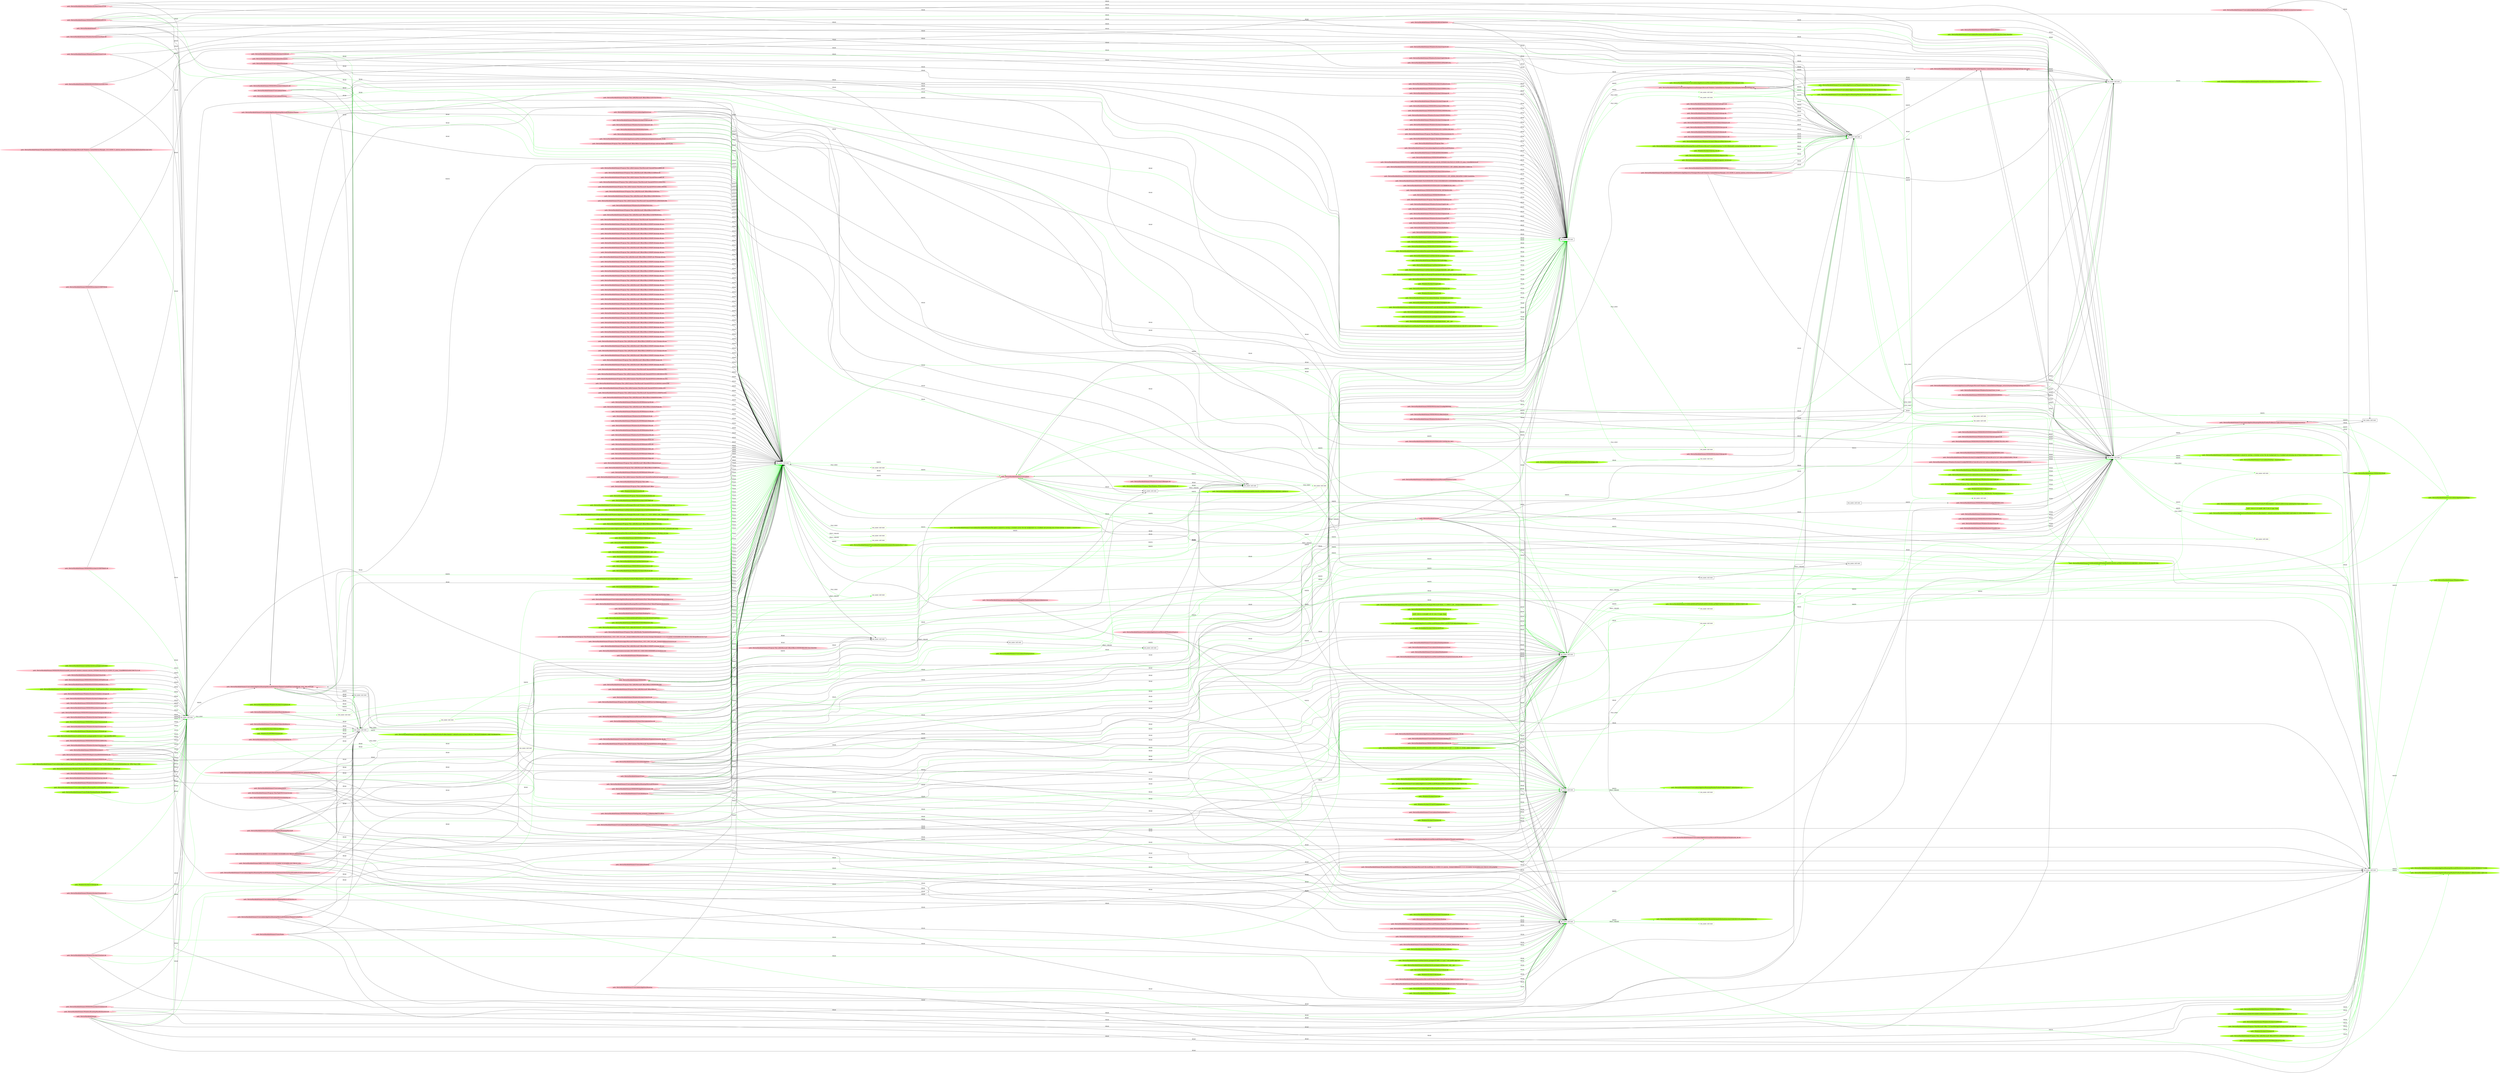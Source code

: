 digraph {
	rankdir=LR
	350 [label="exe_name: null cmd: " color=black shape=box style=solid]
	771 [label="exe_name: null cmd: " color=greenyellow shape=box style=solid]
	350 -> 771 [label=FILE_EXEC color=green]
	359 [label="exe_name: null cmd: " color=black shape=box style=solid]
	802 [label="exe_name: null cmd: " color=greenyellow shape=box style=solid]
	359 -> 802 [label=FILE_EXEC color=green]
	359 [label="exe_name: null cmd: " color=black shape=box style=solid]
	806 [label="exe_name: null cmd: " color=greenyellow shape=box style=solid]
	359 -> 806 [label=FILE_EXEC color=green]
	13 [label="exe_name: null cmd: " color=black shape=box style=solid]
	809 [label="exe_name: null cmd: " color=greenyellow shape=box style=solid]
	13 -> 809 [label=FILE_EXEC color=green]
	13 [label="exe_name: null cmd: " color=black shape=box style=solid]
	814 [label="exe_name: null cmd: " color=greenyellow shape=box style=solid]
	13 -> 814 [label=FILE_EXEC color=green]
	13 [label="exe_name: null cmd: " color=black shape=box style=solid]
	835 [label="exe_name: null cmd: " color=greenyellow shape=box style=solid]
	13 -> 835 [label=FILE_EXEC color=green]
	13 [label="exe_name: null cmd: " color=black shape=box style=solid]
	841 [label="exe_name: null cmd: " color=greenyellow shape=box style=solid]
	13 -> 841 [label=FILE_EXEC color=green]
	9 [label="exe_name: null cmd: " color=black shape=box style=solid]
	853 [label="exe_name: null cmd: " color=greenyellow shape=box style=solid]
	9 -> 853 [label=FILE_EXEC color=green]
	9 [label="exe_name: null cmd: " color=black shape=box style=solid]
	858 [label="exe_name: null cmd: " color=greenyellow shape=box style=solid]
	9 -> 858 [label=FILE_EXEC color=green]
	9 [label="exe_name: null cmd: " color=black shape=box style=solid]
	861 [label="exe_name: null cmd: " color=greenyellow shape=box style=solid]
	9 -> 861 [label=FILE_EXEC color=green]
	22 [label="exe_name: null cmd: " color=black shape=box style=solid]
	883 [label="exe_name: null cmd: " color=greenyellow shape=box style=solid]
	22 -> 883 [label=FILE_EXEC color=green]
	335 [label="exe_name: null cmd: " color=black shape=box style=solid]
	890 [label="exe_name: null cmd: " color=greenyellow shape=box style=solid]
	335 -> 890 [label=FILE_EXEC color=green]
	335 [label="exe_name: null cmd: " color=black shape=box style=solid]
	902 [label="exe_name: null cmd: " color=greenyellow shape=box style=solid]
	335 -> 902 [label=FILE_EXEC color=green]
	274 [label="exe_name: null cmd: " color=black shape=box style=solid]
	928 [label="exe_name: null cmd: " color=greenyellow shape=box style=solid]
	274 -> 928 [label=FILE_EXEC color=green]
	45 [label="exe_name: null cmd: " color=black shape=box style=solid]
	973 [label="exe_name: null cmd: " color=greenyellow shape=box style=solid]
	45 -> 973 [label=FILE_EXEC color=green]
	45 [label="exe_name: null cmd: " color=black shape=box style=solid]
	1002 [label="exe_name: null cmd: " color=greenyellow shape=box style=solid]
	45 -> 1002 [label=FILE_EXEC color=green]
	45 [label="exe_name: null cmd: " color=black shape=box style=solid]
	1004 [label="exe_name: null cmd: " color=greenyellow shape=box style=solid]
	45 -> 1004 [label=FILE_EXEC color=green]
	101 [label="path: /Device/HarddiskVolume2/Users/admin/AppData/Roaming/Mozilla/Firefox/Profiles/j1y1apqs.default/sessionstore-backups" color=pink shape=oval style=filled]
	245 [label="exe_name: null cmd: " color=black shape=box style=solid]
	101 -> 245 [label=READ color=black]
	370 [label="path: /Device/HarddiskVolume2/Users/admin/AppData/Roaming/Mozilla/Firefox/Profiles/j1y1apqs.default/sessionstore-backups/recovery.js" color=pink shape=oval style=filled]
	245 [label="exe_name: null cmd: " color=black shape=box style=solid]
	370 -> 245 [label=READ color=black]
	245 [label="exe_name: null cmd: " color=black shape=box style=solid]
	370 [label="path: /Device/HarddiskVolume2/Users/admin/AppData/Roaming/Mozilla/Firefox/Profiles/j1y1apqs.default/sessionstore-backups/recovery.js" color=pink shape=oval style=filled]
	245 -> 370 [label=WRITE color=black]
	335 [label="exe_name: null cmd: " color=black shape=box style=solid]
	370 [label="path: /Device/HarddiskVolume2/Users/admin/AppData/Roaming/Mozilla/Firefox/Profiles/j1y1apqs.default/sessionstore-backups/recovery.js" color=pink shape=oval style=filled]
	335 -> 370 [label=WRITE color=black]
	5 [label="exe_name: null cmd: " color=black shape=box style=solid]
	680 [label="path: /Device/HarddiskVolume2/Users/admin/AppData/Roaming/Microsoft/Windows/Themes/CachedFiles/CachedImage_1024_768_POS4.jpg" color=pink shape=oval style=filled]
	5 -> 680 [label=WRITE color=black]
	680 [label="path: /Device/HarddiskVolume2/Users/admin/AppData/Roaming/Microsoft/Windows/Themes/CachedFiles/CachedImage_1024_768_POS4.jpg" color=pink shape=oval style=filled]
	5 [label="exe_name: null cmd: " color=black shape=box style=solid]
	680 -> 5 [label=READ color=black]
	583 [label="path: /Device/HarddiskVolume2" color=pink shape=oval style=filled]
	355 [label="exe_name: null cmd: " color=black shape=box style=solid]
	583 -> 355 [label=READ color=black]
	669 [label="path: /Device/HarddiskVolume2/Users" color=pink shape=oval style=filled]
	355 [label="exe_name: null cmd: " color=black shape=box style=solid]
	669 -> 355 [label=READ color=black]
	503 [label="path: /Device/HarddiskVolume2/Users/admin/AppData" color=pink shape=oval style=filled]
	355 [label="exe_name: null cmd: " color=black shape=box style=solid]
	503 -> 355 [label=READ color=black]
	503 [label="path: /Device/HarddiskVolume2/Users/admin/AppData" color=pink shape=oval style=filled]
	13 [label="exe_name: null cmd: " color=black shape=box style=solid]
	503 -> 13 [label=READ color=green]
	547 [label="path: /Device/HarddiskVolume2/Users/admin" color=pink shape=oval style=filled]
	355 [label="exe_name: null cmd: " color=black shape=box style=solid]
	547 -> 355 [label=READ color=black]
	466 [label="path: /Device/HarddiskVolume2/Users/admin/AppData/Roaming" color=pink shape=oval style=filled]
	355 [label="exe_name: null cmd: " color=black shape=box style=solid]
	466 -> 355 [label=READ color=black]
	627 [label="path: /Device/HarddiskVolume2/Users/admin/AppData/Roaming/Microsoft/desktop.ini" color=pink shape=oval style=filled]
	355 [label="exe_name: null cmd: " color=black shape=box style=solid]
	627 -> 355 [label=READ color=black]
	713 [label="path: /Device/HarddiskVolume2/Users/admin/AppData/Roaming/Microsoft" color=pink shape=oval style=filled]
	355 [label="exe_name: null cmd: " color=black shape=box style=solid]
	713 -> 355 [label=READ color=black]
	547 [label="path: /Device/HarddiskVolume2/Users/admin" color=pink shape=oval style=filled]
	186 [label="exe_name: null cmd: " color=black shape=box style=solid]
	547 -> 186 [label=READ color=black]
	656 [label="path: /Device/HarddiskVolume2/Users/admin/AppData/Roaming/Microsoft/Windows/Themes" color=pink shape=oval style=filled]
	13 [label="exe_name: null cmd: " color=black shape=box style=solid]
	656 -> 13 [label=READ color=green]
	656 [label="path: /Device/HarddiskVolume2/Users/admin/AppData/Roaming/Microsoft/Windows/Themes" color=pink shape=oval style=filled]
	186 [label="exe_name: null cmd: " color=black shape=box style=solid]
	656 -> 186 [label=READ color=black]
	412 [label="path: /Device/HarddiskVolume2/Users/admin/AppData/Roaming/Microsoft/Windows/Themes/slideshow.ini" color=pink shape=oval style=filled]
	186 [label="exe_name: null cmd: " color=black shape=box style=solid]
	412 -> 186 [label=READ color=black]
	412 [label="path: /Device/HarddiskVolume2/Users/admin/AppData/Roaming/Microsoft/Windows/Themes/slideshow.ini" color=pink shape=oval style=filled]
	355 [label="exe_name: null cmd: " color=black shape=box style=solid]
	412 -> 355 [label=READ color=black]
	608 [label="path: /Device/HarddiskVolume2/Users/admin/AppData/Roaming/Microsoft/Windows/Themes/CachedFiles" color=pink shape=oval style=filled]
	355 [label="exe_name: null cmd: " color=black shape=box style=solid]
	608 -> 355 [label=READ color=black]
	423 [label="path: /Device/HarddiskVolume2/$RECYCLE.BIN/S-1-5-21-231540947-922634896-4161786520-1004/desktop.ini" color=pink shape=oval style=filled]
	355 [label="exe_name: null cmd: " color=black shape=box style=solid]
	423 -> 355 [label=READ color=black]
	226 [label="path: /Device/HarddiskVolume2/Windows/Branding/BaseBrd/basebrd.dll" color=pink shape=oval style=filled]
	350 [label="exe_name: null cmd: " color=black shape=box style=solid]
	226 -> 350 [label=READ color=green]
	226 [label="path: /Device/HarddiskVolume2/Windows/Branding/BaseBrd/basebrd.dll" color=pink shape=oval style=filled]
	355 [label="exe_name: null cmd: " color=black shape=box style=solid]
	226 -> 355 [label=READ color=black]
	370 [label="path: /Device/HarddiskVolume2/Users/admin/AppData/Roaming/Mozilla/Firefox/Profiles/j1y1apqs.default/sessionstore-backups/recovery.js" color=pink shape=oval style=filled]
	355 [label="exe_name: null cmd: " color=black shape=box style=solid]
	370 -> 355 [label=READ color=black]
	445 [label="path: /Device/HarddiskVolume2/Program Files/TightVNC/tvnserver.exe" color=pink shape=oval style=filled]
	355 [label="exe_name: null cmd: " color=black shape=box style=solid]
	445 -> 355 [label=READ color=black]
	494 [label="path: /Device/HarddiskVolume2/Users/admin/AppData/Roaming/Microsoft/Windows/Recent/AutomaticDestinations/5f7b5f1e01b83767.automaticDestinations-ms" color=pink shape=oval style=filled]
	355 [label="exe_name: null cmd: " color=black shape=box style=solid]
	494 -> 355 [label=READ color=black]
	335 [label="exe_name: null cmd: " color=black shape=box style=solid]
	680 [label="path: /Device/HarddiskVolume2/Users/admin/AppData/Roaming/Microsoft/Windows/Themes/CachedFiles/CachedImage_1024_768_POS4.jpg" color=pink shape=oval style=filled]
	335 -> 680 [label=WRITE color=black]
	583 [label="path: /Device/HarddiskVolume2" color=pink shape=oval style=filled]
	343 [label="exe_name: null cmd: " color=black shape=box style=solid]
	583 -> 343 [label=READ color=black]
	644 [label="path: /Device/HarddiskVolume4" color=pink shape=oval style=filled]
	343 [label="exe_name: null cmd: " color=black shape=box style=solid]
	644 -> 343 [label=READ color=black]
	459 [label="path: /Device/HarddiskVolume1" color=pink shape=oval style=filled]
	343 [label="exe_name: null cmd: " color=black shape=box style=solid]
	459 -> 343 [label=READ color=black]
	547 [label="path: /Device/HarddiskVolume2/Users/admin" color=pink shape=oval style=filled]
	359 [label="exe_name: null cmd: " color=black shape=box style=solid]
	547 -> 359 [label=READ color=black]
	627 [label="path: /Device/HarddiskVolume2/Users/admin/AppData/Roaming/Microsoft/desktop.ini" color=pink shape=oval style=filled]
	359 [label="exe_name: null cmd: " color=black shape=box style=solid]
	627 -> 359 [label=READ color=black]
	713 [label="path: /Device/HarddiskVolume2/Users/admin/AppData/Roaming/Microsoft" color=pink shape=oval style=filled]
	359 [label="exe_name: null cmd: " color=black shape=box style=solid]
	713 -> 359 [label=READ color=black]
	656 [label="path: /Device/HarddiskVolume2/Users/admin/AppData/Roaming/Microsoft/Windows/Themes" color=pink shape=oval style=filled]
	359 [label="exe_name: null cmd: " color=black shape=box style=solid]
	656 -> 359 [label=READ color=black]
	608 [label="path: /Device/HarddiskVolume2/Users/admin/AppData/Roaming/Microsoft/Windows/Themes/CachedFiles" color=pink shape=oval style=filled]
	359 [label="exe_name: null cmd: " color=black shape=box style=solid]
	608 -> 359 [label=READ color=black]
	707 [label="path: /Device/HarddiskVolume2/$RECYCLE.BIN/S-1-5-21-231540947-922634896-4161786520-1004" color=pink shape=oval style=filled]
	359 [label="exe_name: null cmd: " color=black shape=box style=solid]
	707 -> 359 [label=READ color=black]
	423 [label="path: /Device/HarddiskVolume2/$RECYCLE.BIN/S-1-5-21-231540947-922634896-4161786520-1004/desktop.ini" color=pink shape=oval style=filled]
	359 [label="exe_name: null cmd: " color=black shape=box style=solid]
	423 -> 359 [label=READ color=black]
	621 [label="path: /Device/HarddiskVolume2/Users/Public" color=pink shape=oval style=filled]
	359 [label="exe_name: null cmd: " color=black shape=box style=solid]
	621 -> 359 [label=READ color=black]
	680 [label="path: /Device/HarddiskVolume2/Users/admin/AppData/Roaming/Microsoft/Windows/Themes/CachedFiles/CachedImage_1024_768_POS4.jpg" color=pink shape=oval style=filled]
	359 [label="exe_name: null cmd: " color=black shape=box style=solid]
	680 -> 359 [label=READ color=black]
	634 [label="path: /Device/HarddiskVolume2/Users/admin/AppData/Roaming/Microsoft/Windows/Recent/AutomaticDestinations/f01b4d95cf55d32a.automaticDestinations-ms" color=pink shape=oval style=filled]
	359 [label="exe_name: null cmd: " color=black shape=box style=solid]
	634 -> 359 [label=READ color=black]
	753 [label="path: /Device/HarddiskVolume2/Users/admin/Downloads" color=pink shape=oval style=filled]
	359 [label="exe_name: null cmd: " color=black shape=box style=solid]
	753 -> 359 [label=READ color=black]
	388 [label="path: /Device/HarddiskVolume2/Users/admin/Downloads/desktop.ini" color=pink shape=oval style=filled]
	359 [label="exe_name: null cmd: " color=black shape=box style=solid]
	388 -> 359 [label=READ color=black]
	395 [label="path: /Device/HarddiskVolume2/Users/admin/Videos" color=pink shape=oval style=filled]
	359 [label="exe_name: null cmd: " color=black shape=box style=solid]
	395 -> 359 [label=READ color=black]
	663 [label="path: /Device/HarddiskVolume2/Users/admin/Videos/desktop.ini" color=pink shape=oval style=filled]
	359 [label="exe_name: null cmd: " color=black shape=box style=solid]
	663 -> 359 [label=READ color=black]
	517 [label="path: /Device/HarddiskVolume2/Users/admin/Music" color=pink shape=oval style=filled]
	359 [label="exe_name: null cmd: " color=black shape=box style=solid]
	517 -> 359 [label=READ color=black]
	642 [label="path: /Device/HarddiskVolume2/Users/admin/Music/desktop.ini" color=pink shape=oval style=filled]
	359 [label="exe_name: null cmd: " color=black shape=box style=solid]
	642 -> 359 [label=READ color=black]
	665 [label="path: /Device/HarddiskVolume2/Users/admin/Pictures" color=pink shape=oval style=filled]
	359 [label="exe_name: null cmd: " color=black shape=box style=solid]
	665 -> 359 [label=READ color=black]
	738 [label="path: /Device/HarddiskVolume2/Users/admin/Pictures/desktop.ini" color=pink shape=oval style=filled]
	359 [label="exe_name: null cmd: " color=black shape=box style=solid]
	738 -> 359 [label=READ color=black]
	699 [label="path: /Device/HarddiskVolume2/Users/admin/Documents" color=pink shape=oval style=filled]
	359 [label="exe_name: null cmd: " color=black shape=box style=solid]
	699 -> 359 [label=READ color=black]
	699 [label="path: /Device/HarddiskVolume2/Users/admin/Documents" color=pink shape=oval style=filled]
	9 [label="exe_name: null cmd: " color=black shape=box style=solid]
	699 -> 9 [label=READ color=green]
	445 [label="path: /Device/HarddiskVolume2/Program Files/TightVNC/tvnserver.exe" color=pink shape=oval style=filled]
	359 [label="exe_name: null cmd: " color=black shape=box style=solid]
	445 -> 359 [label=READ color=black]
	494 [label="path: /Device/HarddiskVolume2/Users/admin/AppData/Roaming/Microsoft/Windows/Recent/AutomaticDestinations/5f7b5f1e01b83767.automaticDestinations-ms" color=pink shape=oval style=filled]
	359 [label="exe_name: null cmd: " color=black shape=box style=solid]
	494 -> 359 [label=READ color=black]
	359 [label="exe_name: null cmd: " color=black shape=box style=solid]
	680 [label="path: /Device/HarddiskVolume2/Users/admin/AppData/Roaming/Microsoft/Windows/Themes/CachedFiles/CachedImage_1024_768_POS4.jpg" color=pink shape=oval style=filled]
	359 -> 680 [label=WRITE color=black]
	466 [label="path: /Device/HarddiskVolume2/Users/admin/AppData/Roaming" color=pink shape=oval style=filled]
	343 [label="exe_name: null cmd: " color=black shape=box style=solid]
	466 -> 343 [label=READ color=black]
	656 [label="path: /Device/HarddiskVolume2/Users/admin/AppData/Roaming/Microsoft/Windows/Themes" color=pink shape=oval style=filled]
	343 [label="exe_name: null cmd: " color=black shape=box style=solid]
	656 -> 343 [label=READ color=black]
	501 [label="path: /Device/HarddiskVolume2/ProgramData/Microsoft/Windows/AppRepository/Packages/Microsoft.MicrosoftEdge_41.16299.15.0_neutral__8wekyb3d8bbwe/S-1-5-21-231540947-922634896-4161786520-1004.pckgdep" color=pink shape=oval style=filled]
	22 [label="exe_name: null cmd: " color=black shape=box style=solid]
	501 -> 22 [label=READ color=black]
	416 [label="path: /Device/HarddiskVolume2/WINDOWS/AppPatch/sysmain.sdb" color=pink shape=oval style=filled]
	22 [label="exe_name: null cmd: " color=black shape=box style=solid]
	416 -> 22 [label=READ color=black]
	600 [label="path: /Device/HarddiskVolume2/WINDOWS/SYSTEM32/kernelbase.dll" color=pink shape=oval style=filled]
	22 [label="exe_name: null cmd: " color=black shape=box style=solid]
	600 -> 22 [label=READ color=black]
	459 [label="path: /Device/HarddiskVolume1" color=pink shape=oval style=filled]
	339 [label="exe_name: null cmd: " color=black shape=box style=solid]
	459 -> 339 [label=READ color=black]
	583 [label="path: /Device/HarddiskVolume2" color=pink shape=oval style=filled]
	339 [label="exe_name: null cmd: " color=black shape=box style=solid]
	583 -> 339 [label=READ color=black]
	644 [label="path: /Device/HarddiskVolume4" color=pink shape=oval style=filled]
	339 [label="exe_name: null cmd: " color=black shape=box style=solid]
	644 -> 339 [label=READ color=black]
	129 [label="path: /Device/HarddiskVolume2/WINDOWS/SYSTEM32/PNRPNSP.DLL" color=pink shape=oval style=filled]
	9 [label="exe_name: null cmd: " color=black shape=box style=solid]
	129 -> 9 [label=READ color=black]
	376 [label="path: /Device/HarddiskVolume2/WINDOWS/SYSTEM32/LOCALE.NLS" color=pink shape=oval style=filled]
	335 [label="exe_name: null cmd: " color=black shape=box style=solid]
	376 -> 335 [label=READ color=black]
	404 [label="path: /Device/HarddiskVolume2/Windows/System32/ws2_32.dll" color=pink shape=oval style=filled]
	335 [label="exe_name: null cmd: " color=black shape=box style=solid]
	404 -> 335 [label=READ color=black]
	404 [label="path: /Device/HarddiskVolume2/Windows/System32/ws2_32.dll" color=pink shape=oval style=filled]
	339 [label="exe_name: null cmd: " color=black shape=box style=solid]
	404 -> 339 [label=READ color=green]
	521 [label="path: /Device/HarddiskVolume2/Windows/System32/msvcrt.dll" color=pink shape=oval style=filled]
	9 [label="exe_name: null cmd: " color=black shape=box style=solid]
	521 -> 9 [label=READ color=black]
	600 [label="path: /Device/HarddiskVolume2/WINDOWS/SYSTEM32/kernelbase.dll" color=pink shape=oval style=filled]
	9 [label="exe_name: null cmd: " color=black shape=box style=solid]
	600 -> 9 [label=READ color=green]
	600 [label="path: /Device/HarddiskVolume2/WINDOWS/SYSTEM32/kernelbase.dll" color=pink shape=oval style=filled]
	9 [label="exe_name: null cmd: " color=black shape=box style=solid]
	600 -> 9 [label=READ color=black]
	615 [label="path: /Device/HarddiskVolume2/Windows/System32/sechost.dll" color=pink shape=oval style=filled]
	343 [label="exe_name: null cmd: " color=black shape=box style=solid]
	615 -> 343 [label=READ color=green]
	768 [label="path: /Device/HarddiskVolume2/WINDOWS/system32/mswsock.dll" color=greenyellow shape=oval style=filled]
	350 [label="exe_name: null cmd: " color=black shape=box style=solid]
	768 -> 350 [label=READ color=green]
	259 [label="path: /Device/HarddiskVolume2/windows/system32/nlaapi.dll" color=pink shape=oval style=filled]
	335 [label="exe_name: null cmd: " color=black shape=box style=solid]
	259 -> 335 [label=READ color=black]
	31 [label="path: /Device/HarddiskVolume2/WINDOWS/SYSTEM32/WINRNR.DLL" color=pink shape=oval style=filled]
	335 [label="exe_name: null cmd: " color=black shape=box style=solid]
	31 -> 335 [label=READ color=black]
	207 [label="path: /Device/HarddiskVolume2/WINDOWS/System32/dnsapi.dll" color=pink shape=oval style=filled]
	9 [label="exe_name: null cmd: " color=black shape=box style=solid]
	207 -> 9 [label=READ color=black]
	374 [label="path: /Device/HarddiskVolume2/WINDOWS/SYSTEM32/IPHLPAPI.DLL" color=pink shape=oval style=filled]
	9 [label="exe_name: null cmd: " color=black shape=box style=solid]
	374 -> 9 [label=READ color=black]
	625 [label="path: /Device/HarddiskVolume2/Windows/System32/nsi.dll" color=pink shape=oval style=filled]
	335 [label="exe_name: null cmd: " color=black shape=box style=solid]
	625 -> 335 [label=READ color=black]
	367 [label="path: /Device/HarddiskVolume2/WINDOWS/GLOBALIZATION" color=pink shape=oval style=filled]
	339 [label="exe_name: null cmd: " color=black shape=box style=solid]
	367 -> 339 [label=READ color=black]
	367 [label="path: /Device/HarddiskVolume2/WINDOWS/GLOBALIZATION" color=pink shape=oval style=filled]
	13 [label="exe_name: null cmd: " color=black shape=box style=solid]
	367 -> 13 [label=READ color=green]
	705 [label="path: /Device/HarddiskVolume2/WINDOWS/GLOBALIZATION/SORTING" color=pink shape=oval style=filled]
	339 [label="exe_name: null cmd: " color=black shape=box style=solid]
	705 -> 339 [label=READ color=black]
	745 [label="path: /Device/HarddiskVolume2/WINDOWS/REGISTRATION" color=pink shape=oval style=filled]
	339 [label="exe_name: null cmd: " color=black shape=box style=solid]
	745 -> 339 [label=READ color=black]
	156 [label="path: /Device/HarddiskVolume2/WINDOWS/SYSTEM32/WBEM" color=pink shape=oval style=filled]
	339 [label="exe_name: null cmd: " color=black shape=box style=solid]
	156 -> 339 [label=READ color=black]
	79 [label="path: /Device/HarddiskVolume2/Windows/System32/tasklist.exe" color=pink shape=oval style=filled]
	335 [label="exe_name: null cmd: " color=black shape=box style=solid]
	79 -> 335 [label=READ color=black]
	735 [label="path: /Device/HarddiskVolume2/Windows/System32/ntdll.dll" color=pink shape=oval style=filled]
	9 [label="exe_name: null cmd: " color=black shape=box style=solid]
	735 -> 9 [label=READ color=black]
	410 [label="path: /Device/HarddiskVolume2/Windows/System32/user32.dll" color=pink shape=oval style=filled]
	9 [label="exe_name: null cmd: " color=black shape=box style=solid]
	410 -> 9 [label=READ color=black]
	474 [label="path: /Device/HarddiskVolume2/Windows/System32/rpcrt4.dll" color=pink shape=oval style=filled]
	335 [label="exe_name: null cmd: " color=black shape=box style=solid]
	474 -> 335 [label=READ color=black]
	521 [label="path: /Device/HarddiskVolume2/Windows/System32/msvcrt.dll" color=pink shape=oval style=filled]
	335 [label="exe_name: null cmd: " color=black shape=box style=solid]
	521 -> 335 [label=READ color=black]
	615 [label="path: /Device/HarddiskVolume2/Windows/System32/sechost.dll" color=pink shape=oval style=filled]
	9 [label="exe_name: null cmd: " color=black shape=box style=solid]
	615 -> 9 [label=READ color=black]
	615 [label="path: /Device/HarddiskVolume2/Windows/System32/sechost.dll" color=pink shape=oval style=filled]
	345 [label="exe_name: null cmd: " color=black shape=box style=solid]
	615 -> 345 [label=READ color=green]
	640 [label="path: /Device/HarddiskVolume2/Windows/System32/advapi32.dll" color=pink shape=oval style=filled]
	9 [label="exe_name: null cmd: " color=black shape=box style=solid]
	640 -> 9 [label=READ color=black]
	173 [label="path: /Device/HarddiskVolume2/WINDOWS/system32/oleaut32.dll" color=pink shape=oval style=filled]
	9 [label="exe_name: null cmd: " color=black shape=box style=solid]
	173 -> 9 [label=READ color=black]
	173 [label="path: /Device/HarddiskVolume2/WINDOWS/system32/oleaut32.dll" color=pink shape=oval style=filled]
	45 [label="exe_name: null cmd: " color=black shape=box style=solid]
	173 -> 45 [label=READ color=green]
	447 [label="path: /Device/HarddiskVolume2/Windows/System32/ucrtbase.dll" color=pink shape=oval style=filled]
	335 [label="exe_name: null cmd: " color=black shape=box style=solid]
	447 -> 335 [label=READ color=black]
	529 [label="path: /Device/HarddiskVolume2/Windows/System32/win32u.dll" color=pink shape=oval style=filled]
	45 [label="exe_name: null cmd: " color=black shape=box style=solid]
	529 -> 45 [label=READ color=green]
	529 [label="path: /Device/HarddiskVolume2/Windows/System32/win32u.dll" color=pink shape=oval style=filled]
	335 [label="exe_name: null cmd: " color=black shape=box style=solid]
	529 -> 335 [label=READ color=black]
	741 [label="path: /Device/HarddiskVolume2/Windows/System32/gdi32full.dll" color=pink shape=oval style=filled]
	335 [label="exe_name: null cmd: " color=black shape=box style=solid]
	741 -> 335 [label=READ color=black]
	126 [label="path: /Device/HarddiskVolume2/Windows/System32/version.dll" color=pink shape=oval style=filled]
	335 [label="exe_name: null cmd: " color=black shape=box style=solid]
	126 -> 335 [label=READ color=black]
	195 [label="path: /Device/HarddiskVolume2/Windows/System32/mpr.dll" color=pink shape=oval style=filled]
	9 [label="exe_name: null cmd: " color=black shape=box style=solid]
	195 -> 9 [label=READ color=black]
	510 [label="path: /Device/HarddiskVolume2/Windows/System32/shlwapi.dll" color=pink shape=oval style=filled]
	9 [label="exe_name: null cmd: " color=black shape=box style=solid]
	510 -> 9 [label=READ color=black]
	544 [label="path: /Device/HarddiskVolume2/WINDOWS/system32/combase.dll" color=pink shape=oval style=filled]
	335 [label="exe_name: null cmd: " color=black shape=box style=solid]
	544 -> 335 [label=READ color=black]
	730 [label="path: /Device/HarddiskVolume2/Windows/System32/bcryptprimitives.dll" color=pink shape=oval style=filled]
	9 [label="exe_name: null cmd: " color=black shape=box style=solid]
	730 -> 9 [label=READ color=black]
	145 [label="path: /Device/HarddiskVolume2/Windows/System32/srvcli.dll" color=pink shape=oval style=filled]
	9 [label="exe_name: null cmd: " color=black shape=box style=solid]
	145 -> 9 [label=READ color=black]
	145 [label="path: /Device/HarddiskVolume2/Windows/System32/srvcli.dll" color=pink shape=oval style=filled]
	45 [label="exe_name: null cmd: " color=black shape=box style=solid]
	145 -> 45 [label=READ color=green]
	433 [label="path: /Device/HarddiskVolume2/WINDOWS/system32/rpcss.dll" color=pink shape=oval style=filled]
	9 [label="exe_name: null cmd: " color=black shape=box style=solid]
	433 -> 9 [label=READ color=black]
	149 [label="path: /Device/HarddiskVolume2/WINDOWS/system32/wbem/wbemprox.dll" color=pink shape=oval style=filled]
	9 [label="exe_name: null cmd: " color=black shape=box style=solid]
	149 -> 9 [label=READ color=black]
	182 [label="path: /Device/HarddiskVolume2/WINDOWS/SYSTEM32/bcrypt.dll" color=pink shape=oval style=filled]
	9 [label="exe_name: null cmd: " color=black shape=box style=solid]
	182 -> 9 [label=READ color=black]
	222 [label="path: /Device/HarddiskVolume2/Windows/System32/clbcatq.dll" color=pink shape=oval style=filled]
	9 [label="exe_name: null cmd: " color=black shape=box style=solid]
	222 -> 9 [label=READ color=black]
	103 [label="path: /Device/HarddiskVolume2/WINDOWS/SYSTEM32/wbemcomn.dll" color=pink shape=oval style=filled]
	335 [label="exe_name: null cmd: " color=black shape=box style=solid]
	103 -> 335 [label=READ color=black]
	512 [label="path: /Device/HarddiskVolume2/WINDOWS/Registration/R00000000000d.clb" color=pink shape=oval style=filled]
	335 [label="exe_name: null cmd: " color=black shape=box style=solid]
	512 -> 335 [label=READ color=black]
	614 [label="path: /Device/HarddiskVolume2/Windows/System32/kernel.appcore.dll" color=pink shape=oval style=filled]
	335 [label="exe_name: null cmd: " color=black shape=box style=solid]
	614 -> 335 [label=READ color=black]
	614 [label="path: /Device/HarddiskVolume2/Windows/System32/kernel.appcore.dll" color=pink shape=oval style=filled]
	335 [label="exe_name: null cmd: " color=black shape=box style=solid]
	614 -> 335 [label=READ color=green]
	364 [label="path: /Device/HarddiskVolume2/WINDOWS/SYSTEM32/WBEM/EN-US/WMIUTILS.DLL.MUI" color=pink shape=oval style=filled]
	335 [label="exe_name: null cmd: " color=black shape=box style=solid]
	364 -> 335 [label=READ color=black]
	155 [label="path: /Device/HarddiskVolume2/WINDOWS/system32/wbem/wbemsvc.dll" color=pink shape=oval style=filled]
	9 [label="exe_name: null cmd: " color=black shape=box style=solid]
	155 -> 9 [label=READ color=black]
	456 [label="path: /Device/HarddiskVolume2/Windows/System32/WINSTA.dll" color=pink shape=oval style=filled]
	335 [label="exe_name: null cmd: " color=black shape=box style=solid]
	456 -> 335 [label=READ color=black]
	456 [label="path: /Device/HarddiskVolume2/Windows/System32/WINSTA.dll" color=pink shape=oval style=filled]
	350 [label="exe_name: null cmd: " color=black shape=box style=solid]
	456 -> 350 [label=READ color=green]
	567 [label="path: /Device/HarddiskVolume2/ProgramData/Microsoft/Windows/AppRepository/Packages/Microsoft.Windows.ContentDeliveryManager_10.0.16299.15_neutral_neutral_cw5n1h2txyewy/ActivationStore.dat.LOG1" color=pink shape=oval style=filled]
	335 [label="exe_name: null cmd: " color=black shape=box style=solid]
	567 -> 335 [label=READ color=black]
	335 [label="exe_name: null cmd: " color=black shape=box style=solid]
	437 [label="path: /Device/HarddiskVolume2/Users/admin/AppData/Local/Packages/Microsoft.Windows.ContentDeliveryManager_cw5n1h2txyewy/Settings/settings.dat.LOG1" color=pink shape=oval style=filled]
	335 -> 437 [label=WRITE color=black]
	437 [label="path: /Device/HarddiskVolume2/Users/admin/AppData/Local/Packages/Microsoft.Windows.ContentDeliveryManager_cw5n1h2txyewy/Settings/settings.dat.LOG1" color=pink shape=oval style=filled]
	335 [label="exe_name: null cmd: " color=black shape=box style=solid]
	437 -> 335 [label=READ color=black]
	533 [label="path: /Device/HarddiskVolume2/Users/admin/AppData/Local/Packages/Microsoft.Windows.ContentDeliveryManager_cw5n1h2txyewy/Settings/settings.dat" color=pink shape=oval style=filled]
	335 [label="exe_name: null cmd: " color=black shape=box style=solid]
	533 -> 335 [label=READ color=black]
	541 [label="path: /Device/HarddiskVolume2/Users/admin/AppData/Local/Packages/Microsoft.Windows.ContentDeliveryManager_cw5n1h2txyewy/Settings/settings.dat.LOG2" color=pink shape=oval style=filled]
	335 [label="exe_name: null cmd: " color=black shape=box style=solid]
	541 -> 335 [label=READ color=black]
	979 [label="path: /Device/HarddiskVolume2/WINDOWS/system32/usbperf.dll" color=greenyellow shape=oval style=filled]
	45 [label="exe_name: null cmd: " color=black shape=box style=solid]
	979 -> 45 [label=READ color=green]
	501 [label="path: /Device/HarddiskVolume2/ProgramData/Microsoft/Windows/AppRepository/Packages/Microsoft.MicrosoftEdge_41.16299.15.0_neutral__8wekyb3d8bbwe/S-1-5-21-231540947-922634896-4161786520-1004.pckgdep" color=pink shape=oval style=filled]
	343 [label="exe_name: null cmd: " color=black shape=box style=solid]
	501 -> 343 [label=READ color=black]
	416 [label="path: /Device/HarddiskVolume2/WINDOWS/AppPatch/sysmain.sdb" color=pink shape=oval style=filled]
	343 [label="exe_name: null cmd: " color=black shape=box style=solid]
	416 -> 343 [label=READ color=black]
	600 [label="path: /Device/HarddiskVolume2/WINDOWS/SYSTEM32/kernelbase.dll" color=pink shape=oval style=filled]
	343 [label="exe_name: null cmd: " color=black shape=box style=solid]
	600 -> 343 [label=READ color=black]
	478 [label="path: /Device/HarddiskVolume2/ProgramData/Microsoft/Windows/AppRepository/Packages/Microsoft.Windows.ContentDeliveryManager_10.0.16299.15_neutral_neutral_cw5n1h2txyewy/ActivationStore.dat.LOG2" color=pink shape=oval style=filled]
	9 [label="exe_name: null cmd: " color=black shape=box style=solid]
	478 -> 9 [label=READ color=black]
	567 [label="path: /Device/HarddiskVolume2/ProgramData/Microsoft/Windows/AppRepository/Packages/Microsoft.Windows.ContentDeliveryManager_10.0.16299.15_neutral_neutral_cw5n1h2txyewy/ActivationStore.dat.LOG1" color=pink shape=oval style=filled]
	9 [label="exe_name: null cmd: " color=black shape=box style=solid]
	567 -> 9 [label=READ color=black]
	9 [label="exe_name: null cmd: " color=black shape=box style=solid]
	437 [label="path: /Device/HarddiskVolume2/Users/admin/AppData/Local/Packages/Microsoft.Windows.ContentDeliveryManager_cw5n1h2txyewy/Settings/settings.dat.LOG1" color=pink shape=oval style=filled]
	9 -> 437 [label=WRITE color=black]
	9 [label="exe_name: null cmd: " color=black shape=box style=solid]
	533 [label="path: /Device/HarddiskVolume2/Users/admin/AppData/Local/Packages/Microsoft.Windows.ContentDeliveryManager_cw5n1h2txyewy/Settings/settings.dat" color=pink shape=oval style=filled]
	9 -> 533 [label=WRITE color=black]
	533 [label="path: /Device/HarddiskVolume2/Users/admin/AppData/Local/Packages/Microsoft.Windows.ContentDeliveryManager_cw5n1h2txyewy/Settings/settings.dat" color=pink shape=oval style=filled]
	9 [label="exe_name: null cmd: " color=black shape=box style=solid]
	533 -> 9 [label=READ color=black]
	339 [label="exe_name: null cmd: " color=black shape=box style=solid]
	437 [label="path: /Device/HarddiskVolume2/Users/admin/AppData/Local/Packages/Microsoft.Windows.ContentDeliveryManager_cw5n1h2txyewy/Settings/settings.dat.LOG1" color=pink shape=oval style=filled]
	339 -> 437 [label=WRITE color=black]
	567 [label="path: /Device/HarddiskVolume2/ProgramData/Microsoft/Windows/AppRepository/Packages/Microsoft.Windows.ContentDeliveryManager_10.0.16299.15_neutral_neutral_cw5n1h2txyewy/ActivationStore.dat.LOG1" color=pink shape=oval style=filled]
	339 [label="exe_name: null cmd: " color=black shape=box style=solid]
	567 -> 339 [label=READ color=black]
	437 [label="path: /Device/HarddiskVolume2/Users/admin/AppData/Local/Packages/Microsoft.Windows.ContentDeliveryManager_cw5n1h2txyewy/Settings/settings.dat.LOG1" color=pink shape=oval style=filled]
	339 [label="exe_name: null cmd: " color=black shape=box style=solid]
	437 -> 339 [label=READ color=black]
	339 [label="exe_name: null cmd: " color=black shape=box style=solid]
	533 [label="path: /Device/HarddiskVolume2/Users/admin/AppData/Local/Packages/Microsoft.Windows.ContentDeliveryManager_cw5n1h2txyewy/Settings/settings.dat" color=pink shape=oval style=filled]
	339 -> 533 [label=WRITE color=black]
	533 [label="path: /Device/HarddiskVolume2/Users/admin/AppData/Local/Packages/Microsoft.Windows.ContentDeliveryManager_cw5n1h2txyewy/Settings/settings.dat" color=pink shape=oval style=filled]
	339 [label="exe_name: null cmd: " color=black shape=box style=solid]
	533 -> 339 [label=READ color=black]
	541 [label="path: /Device/HarddiskVolume2/Users/admin/AppData/Local/Packages/Microsoft.Windows.ContentDeliveryManager_cw5n1h2txyewy/Settings/settings.dat.LOG2" color=pink shape=oval style=filled]
	339 [label="exe_name: null cmd: " color=black shape=box style=solid]
	541 -> 339 [label=READ color=black]
	763 [label="path: /Device/HarddiskVolume2/Windows/Microsoft.NET/Framework64/v4.0.30319/MSVCR120_CLR0400.dll" color=greenyellow shape=oval style=filled]
	350 [label="exe_name: null cmd: " color=black shape=box style=solid]
	763 -> 350 [label=READ color=green]
	644 [label="path: /Device/HarddiskVolume4" color=pink shape=oval style=filled]
	355 [label="exe_name: null cmd: " color=black shape=box style=solid]
	644 -> 355 [label=READ color=black]
	13 [label="exe_name: null cmd: " color=black shape=box style=solid]
	437 [label="path: /Device/HarddiskVolume2/Users/admin/AppData/Local/Packages/Microsoft.Windows.ContentDeliveryManager_cw5n1h2txyewy/Settings/settings.dat.LOG1" color=pink shape=oval style=filled]
	13 -> 437 [label=WRITE color=black]
	437 [label="path: /Device/HarddiskVolume2/Users/admin/AppData/Local/Packages/Microsoft.Windows.ContentDeliveryManager_cw5n1h2txyewy/Settings/settings.dat.LOG1" color=pink shape=oval style=filled]
	13 [label="exe_name: null cmd: " color=black shape=box style=solid]
	437 -> 13 [label=READ color=black]
	13 [label="exe_name: null cmd: " color=black shape=box style=solid]
	533 [label="path: /Device/HarddiskVolume2/Users/admin/AppData/Local/Packages/Microsoft.Windows.ContentDeliveryManager_cw5n1h2txyewy/Settings/settings.dat" color=pink shape=oval style=filled]
	13 -> 533 [label=WRITE color=black]
	621 [label="path: /Device/HarddiskVolume2/Users/Public" color=pink shape=oval style=filled]
	355 [label="exe_name: null cmd: " color=black shape=box style=solid]
	621 -> 355 [label=READ color=black]
	753 [label="path: /Device/HarddiskVolume2/Users/admin/Downloads" color=pink shape=oval style=filled]
	355 [label="exe_name: null cmd: " color=black shape=box style=solid]
	753 -> 355 [label=READ color=black]
	517 [label="path: /Device/HarddiskVolume2/Users/admin/Music" color=pink shape=oval style=filled]
	355 [label="exe_name: null cmd: " color=black shape=box style=solid]
	517 -> 355 [label=READ color=black]
	665 [label="path: /Device/HarddiskVolume2/Users/admin/Pictures" color=pink shape=oval style=filled]
	355 [label="exe_name: null cmd: " color=black shape=box style=solid]
	665 -> 355 [label=READ color=black]
	738 [label="path: /Device/HarddiskVolume2/Users/admin/Pictures/desktop.ini" color=pink shape=oval style=filled]
	355 [label="exe_name: null cmd: " color=black shape=box style=solid]
	738 -> 355 [label=READ color=black]
	885 [label="path: /Windows/System32/CoreUIComponents.dll" color=greenyellow shape=oval style=filled]
	22 [label="exe_name: null cmd: " color=black shape=box style=solid]
	885 -> 22 [label=READ color=green]
	399 [label="path: /Device/HarddiskVolume2/WINDOWS" color=pink shape=oval style=filled]
	335 [label="exe_name: null cmd: " color=black shape=box style=solid]
	399 -> 335 [label=READ color=black]
	459 [label="path: /Device/HarddiskVolume1" color=pink shape=oval style=filled]
	335 [label="exe_name: null cmd: " color=black shape=box style=solid]
	459 -> 335 [label=READ color=black]
	583 [label="path: /Device/HarddiskVolume2" color=pink shape=oval style=filled]
	335 [label="exe_name: null cmd: " color=black shape=box style=solid]
	583 -> 335 [label=READ color=black]
	644 [label="path: /Device/HarddiskVolume4" color=pink shape=oval style=filled]
	335 [label="exe_name: null cmd: " color=black shape=box style=solid]
	644 -> 335 [label=READ color=black]
	367 [label="path: /Device/HarddiskVolume2/WINDOWS/GLOBALIZATION" color=pink shape=oval style=filled]
	335 [label="exe_name: null cmd: " color=black shape=box style=solid]
	367 -> 335 [label=READ color=black]
	596 [label="path: /Device/HarddiskVolume2/WINDOWS/SYSTEM32/EN-US" color=pink shape=oval style=filled]
	335 [label="exe_name: null cmd: " color=black shape=box style=solid]
	596 -> 335 [label=READ color=black]
	705 [label="path: /Device/HarddiskVolume2/WINDOWS/GLOBALIZATION/SORTING" color=pink shape=oval style=filled]
	335 [label="exe_name: null cmd: " color=black shape=box style=solid]
	705 -> 335 [label=READ color=black]
	745 [label="path: /Device/HarddiskVolume2/WINDOWS/REGISTRATION" color=pink shape=oval style=filled]
	335 [label="exe_name: null cmd: " color=black shape=box style=solid]
	745 -> 335 [label=READ color=black]
	269 [label="path: /Device/HarddiskVolume2/windows/system32/consent.exe" color=pink shape=oval style=filled]
	350 [label="exe_name: null cmd: " color=black shape=box style=solid]
	269 -> 350 [label=READ color=black]
	600 [label="path: /Device/HarddiskVolume2/WINDOWS/SYSTEM32/kernelbase.dll" color=pink shape=oval style=filled]
	343 [label="exe_name: null cmd: " color=black shape=box style=solid]
	600 -> 343 [label=READ color=green]
	376 [label="path: /Device/HarddiskVolume2/WINDOWS/SYSTEM32/LOCALE.NLS" color=pink shape=oval style=filled]
	350 [label="exe_name: null cmd: " color=black shape=box style=solid]
	376 -> 350 [label=READ color=black]
	410 [label="path: /Device/HarddiskVolume2/Windows/System32/user32.dll" color=pink shape=oval style=filled]
	350 [label="exe_name: null cmd: " color=black shape=box style=solid]
	410 -> 350 [label=READ color=black]
	447 [label="path: /Device/HarddiskVolume2/Windows/System32/ucrtbase.dll" color=pink shape=oval style=filled]
	350 [label="exe_name: null cmd: " color=black shape=box style=solid]
	447 -> 350 [label=READ color=black]
	605 [label="path: /Device/HarddiskVolume2/Windows/System32/msvcp_win.dll" color=pink shape=oval style=filled]
	350 [label="exe_name: null cmd: " color=black shape=box style=solid]
	605 -> 350 [label=READ color=black]
	337 [label="path: /Device/HarddiskVolume2/Windows/System32/crypt32.dll" color=pink shape=oval style=filled]
	350 [label="exe_name: null cmd: " color=black shape=box style=solid]
	337 -> 350 [label=READ color=black]
	521 [label="path: /Device/HarddiskVolume2/Windows/System32/msvcrt.dll" color=pink shape=oval style=filled]
	350 [label="exe_name: null cmd: " color=black shape=box style=solid]
	521 -> 350 [label=READ color=black]
	544 [label="path: /Device/HarddiskVolume2/WINDOWS/system32/combase.dll" color=pink shape=oval style=filled]
	350 [label="exe_name: null cmd: " color=black shape=box style=solid]
	544 -> 350 [label=READ color=black]
	150 [label="path: /Device/HarddiskVolume2/Windows/System32/profapi.dll" color=pink shape=oval style=filled]
	345 [label="exe_name: null cmd: " color=black shape=box style=solid]
	150 -> 345 [label=READ color=green]
	150 [label="path: /Device/HarddiskVolume2/Windows/System32/profapi.dll" color=pink shape=oval style=filled]
	350 [label="exe_name: null cmd: " color=black shape=box style=solid]
	150 -> 350 [label=READ color=black]
	272 [label="path: /Device/HarddiskVolume2/WINDOWS/SYSTEM32/AMSI.DLL" color=pink shape=oval style=filled]
	45 [label="exe_name: null cmd: " color=black shape=box style=solid]
	272 -> 45 [label=READ color=green]
	272 [label="path: /Device/HarddiskVolume2/WINDOWS/SYSTEM32/AMSI.DLL" color=pink shape=oval style=filled]
	350 [label="exe_name: null cmd: " color=black shape=box style=solid]
	272 -> 350 [label=READ color=black]
	286 [label="path: /Device/HarddiskVolume2/Windows/System32/userenv.dll" color=pink shape=oval style=filled]
	350 [label="exe_name: null cmd: " color=black shape=box style=solid]
	286 -> 350 [label=READ color=black]
	286 [label="path: /Device/HarddiskVolume2/Windows/System32/userenv.dll" color=pink shape=oval style=filled]
	45 [label="exe_name: null cmd: " color=black shape=box style=solid]
	286 -> 45 [label=READ color=green]
	615 [label="path: /Device/HarddiskVolume2/Windows/System32/sechost.dll" color=pink shape=oval style=filled]
	350 [label="exe_name: null cmd: " color=black shape=box style=solid]
	615 -> 350 [label=READ color=black]
	306 [label="path: /Device/HarddiskVolume2/WINDOWS/WinSxS/amd64_microsoft.windows.common-controls_6595b64144ccf1df_6.0.16299.125_none_15cbcf8893620c09/COMCTL32.dll" color=pink shape=oval style=filled]
	350 [label="exe_name: null cmd: " color=black shape=box style=solid]
	306 -> 350 [label=READ color=black]
	311 [label="path: /Device/HarddiskVolume2/Windows/System32/msctf.dll" color=pink shape=oval style=filled]
	350 [label="exe_name: null cmd: " color=black shape=box style=solid]
	311 -> 350 [label=READ color=black]
	317 [label="path: /Device/HarddiskVolume2/WINDOWS/SYSTEM32/WTSAPI32.dll" color=pink shape=oval style=filled]
	350 [label="exe_name: null cmd: " color=black shape=box style=solid]
	317 -> 350 [label=READ color=black]
	324 [label="path: /Device/HarddiskVolume2/WINDOWS/SYSTEM32/MSIMG32.DLL" color=pink shape=oval style=filled]
	350 [label="exe_name: null cmd: " color=black shape=box style=solid]
	324 -> 350 [label=READ color=black]
	365 [label="path: /Device/HarddiskVolume2/WINDOWS/system32/CRYPTSP.dll" color=pink shape=oval style=filled]
	350 [label="exe_name: null cmd: " color=black shape=box style=solid]
	365 -> 350 [label=READ color=black]
	456 [label="path: /Device/HarddiskVolume2/Windows/System32/WINSTA.dll" color=pink shape=oval style=filled]
	350 [label="exe_name: null cmd: " color=black shape=box style=solid]
	456 -> 350 [label=READ color=black]
	277 [label="path: /Device/HarddiskVolume2/Windows/System32/windows.storage.dll" color=pink shape=oval style=filled]
	350 [label="exe_name: null cmd: " color=black shape=box style=solid]
	277 -> 350 [label=READ color=black]
	104 [label="path: /Device/HarddiskVolume2/Windows/System32/cfgmgr32.dll" color=pink shape=oval style=filled]
	350 [label="exe_name: null cmd: " color=black shape=box style=solid]
	104 -> 350 [label=READ color=black]
	430 [label="path: /Device/HarddiskVolume2/WINDOWS/SYSTEM32/ole32.dll" color=pink shape=oval style=filled]
	350 [label="exe_name: null cmd: " color=black shape=box style=solid]
	430 -> 350 [label=READ color=black]
	328 [label="path: /Device/HarddiskVolume2/WINDOWS/system32/rsaenh.dll" color=pink shape=oval style=filled]
	350 [label="exe_name: null cmd: " color=black shape=box style=solid]
	328 -> 350 [label=READ color=black]
	435 [label="path: /Device/HarddiskVolume2/WINDOWS/Globalization/Sorting/sortdefault.nls" color=pink shape=oval style=filled]
	350 [label="exe_name: null cmd: " color=black shape=box style=solid]
	435 -> 350 [label=READ color=black]
	512 [label="path: /Device/HarddiskVolume2/WINDOWS/Registration/R00000000000d.clb" color=pink shape=oval style=filled]
	350 [label="exe_name: null cmd: " color=black shape=box style=solid]
	512 -> 350 [label=READ color=black]
	146 [label="path: /Device/HarddiskVolume2/Windows/System32/propsys.dll" color=pink shape=oval style=filled]
	350 [label="exe_name: null cmd: " color=black shape=box style=solid]
	146 -> 350 [label=READ color=black]
	304 [label="path: /Device/HarddiskVolume2/Windows/System32/urlmon.dll" color=pink shape=oval style=filled]
	350 [label="exe_name: null cmd: " color=black shape=box style=solid]
	304 -> 350 [label=READ color=black]
	13 [label="exe_name: null cmd: " color=black shape=box style=solid]
	680 [label="path: /Device/HarddiskVolume2/Users/admin/AppData/Roaming/Microsoft/Windows/Themes/CachedFiles/CachedImage_1024_768_POS4.jpg" color=pink shape=oval style=filled]
	13 -> 680 [label=WRITE color=black]
	271 [label="path: /Device/HarddiskVolume2/ProgramData/Microsoft/Windows/Start Menu/Programs/Administrative Tools" color=pink shape=oval style=filled]
	343 [label="exe_name: null cmd: " color=black shape=box style=solid]
	271 -> 343 [label=READ color=black]
	499 [label="path: /Device/HarddiskVolume2/ProgramData/Microsoft/Windows/Start Menu/Programs/Administrative Tools/services.lnk" color=pink shape=oval style=filled]
	343 [label="exe_name: null cmd: " color=black shape=box style=solid]
	499 -> 343 [label=READ color=black]
	186 [label="exe_name: null cmd: " color=black shape=box style=solid]
	274 [label="exe_name: null cmd: " color=black shape=box style=solid]
	186 -> 274 [label=PROC_CREATE color=black]
	224 [label="path: /Device/HarddiskVolume2/Windows/System32/filemgmt.dll" color=pink shape=oval style=filled]
	274 [label="exe_name: null cmd: " color=black shape=box style=solid]
	224 -> 274 [label=READ color=black]
	547 [label="path: /Device/HarddiskVolume2/Users/admin" color=pink shape=oval style=filled]
	274 [label="exe_name: null cmd: " color=black shape=box style=solid]
	547 -> 274 [label=READ color=black]
	676 [label="path: /Device/HarddiskVolume2/Users/admin/AppData/Local/Microsoft/Windows/Explorer" color=pink shape=oval style=filled]
	274 [label="exe_name: null cmd: " color=black shape=box style=solid]
	676 -> 274 [label=READ color=black]
	748 [label="path: /Device/HarddiskVolume2/Users/admin/AppData/Local" color=pink shape=oval style=filled]
	274 [label="exe_name: null cmd: " color=black shape=box style=solid]
	748 -> 274 [label=READ color=black]
	525 [label="path: /Device/HarddiskVolume2/Users/admin/AppData/Local/Microsoft/Windows/Explorer/IconCacheToDelete" color=pink shape=oval style=filled]
	274 [label="exe_name: null cmd: " color=black shape=box style=solid]
	525 -> 274 [label=READ color=black]
	571 [label="path: /Device/HarddiskVolume2/Users/admin/AppData/Local/Microsoft/Windows/Explorer/iconcache_idx.db" color=pink shape=oval style=filled]
	274 [label="exe_name: null cmd: " color=black shape=box style=solid]
	571 -> 274 [label=READ color=black]
	594 [label="path: /Device/HarddiskVolume2/Users/admin/AppData/Local/Microsoft/Windows/Explorer/iconcache_16.db" color=pink shape=oval style=filled]
	274 [label="exe_name: null cmd: " color=black shape=box style=solid]
	594 -> 274 [label=READ color=black]
	58 [label="path: /Device/HarddiskVolume2/WINDOWS/System32/config/DRIVERS" color=pink shape=oval style=filled]
	335 [label="exe_name: null cmd: " color=black shape=box style=solid]
	58 -> 335 [label=READ color=black]
	452 [label="path: /Device/HarddiskVolume2/WINDOWS/System32/config/DRIVERS.LOG1" color=pink shape=oval style=filled]
	335 [label="exe_name: null cmd: " color=black shape=box style=solid]
	452 -> 335 [label=READ color=black]
	29 [label="path: /Device/HarddiskVolume2/WINDOWS/System32/config/DRIVERS.LOG2" color=pink shape=oval style=filled]
	335 [label="exe_name: null cmd: " color=black shape=box style=solid]
	29 -> 335 [label=READ color=black]
	56 [label="path: /Device/HarddiskVolume2/Windows/System32/config/DRIVERS{47a6a166-a514-11e7-a94e-ec0d9a05c860}.TM.blf" color=pink shape=oval style=filled]
	335 [label="exe_name: null cmd: " color=black shape=box style=solid]
	56 -> 335 [label=READ color=black]
	265 [label="path: /Device/HarddiskVolume2/Windows/System32/config/DRIVERS{47a6a166-a514-11e7-a94e-ec0d9a05c860}.TMContainer00000000000000000001.regtrans-ms" color=pink shape=oval style=filled]
	335 [label="exe_name: null cmd: " color=black shape=box style=solid]
	265 -> 335 [label=READ color=black]
	583 [label="path: /Device/HarddiskVolume2" color=pink shape=oval style=filled]
	350 [label="exe_name: null cmd: " color=black shape=box style=solid]
	583 -> 350 [label=READ color=black]
	399 [label="path: /Device/HarddiskVolume2/WINDOWS" color=pink shape=oval style=filled]
	350 [label="exe_name: null cmd: " color=black shape=box style=solid]
	399 -> 350 [label=READ color=black]
	459 [label="path: /Device/HarddiskVolume1" color=pink shape=oval style=filled]
	350 [label="exe_name: null cmd: " color=black shape=box style=solid]
	459 -> 350 [label=READ color=black]
	483 [label="path: /Device/HarddiskVolume2/WINDOWS/system32" color=pink shape=oval style=filled]
	350 [label="exe_name: null cmd: " color=black shape=box style=solid]
	483 -> 350 [label=READ color=black]
	644 [label="path: /Device/HarddiskVolume4" color=pink shape=oval style=filled]
	350 [label="exe_name: null cmd: " color=black shape=box style=solid]
	644 -> 350 [label=READ color=black]
	4 [label="path: /Device/HarddiskVolume2/Windows/System32/taskhostw.exe" color=pink shape=oval style=filled]
	13 [label="exe_name: null cmd: " color=black shape=box style=solid]
	4 -> 13 [label=READ color=green]
	4 [label="path: /Device/HarddiskVolume2/Windows/System32/taskhostw.exe" color=pink shape=oval style=filled]
	13 [label="exe_name: null cmd: " color=black shape=box style=solid]
	4 -> 13 [label=READ color=black]
	521 [label="path: /Device/HarddiskVolume2/Windows/System32/msvcrt.dll" color=pink shape=oval style=filled]
	13 [label="exe_name: null cmd: " color=black shape=box style=solid]
	521 -> 13 [label=READ color=black]
	596 [label="path: /Device/HarddiskVolume2/WINDOWS/SYSTEM32/EN-US" color=pink shape=oval style=filled]
	45 [label="exe_name: null cmd: " color=black shape=box style=solid]
	596 -> 45 [label=READ color=green]
	596 [label="path: /Device/HarddiskVolume2/WINDOWS/SYSTEM32/EN-US" color=pink shape=oval style=filled]
	335 [label="exe_name: null cmd: " color=black shape=box style=solid]
	596 -> 335 [label=READ color=green]
	596 [label="path: /Device/HarddiskVolume2/WINDOWS/SYSTEM32/EN-US" color=pink shape=oval style=filled]
	350 [label="exe_name: null cmd: " color=black shape=box style=solid]
	596 -> 350 [label=READ color=black]
	600 [label="path: /Device/HarddiskVolume2/WINDOWS/SYSTEM32/kernelbase.dll" color=pink shape=oval style=filled]
	13 [label="exe_name: null cmd: " color=black shape=box style=solid]
	600 -> 13 [label=READ color=black]
	580 [label="path: /Device/HarddiskVolume2/WINDOWS/system32/IMM32.DLL" color=pink shape=oval style=filled]
	13 [label="exe_name: null cmd: " color=black shape=box style=solid]
	580 -> 13 [label=READ color=black]
	730 [label="path: /Device/HarddiskVolume2/Windows/System32/bcryptprimitives.dll" color=pink shape=oval style=filled]
	45 [label="exe_name: null cmd: " color=black shape=box style=solid]
	730 -> 45 [label=READ color=green]
	741 [label="path: /Device/HarddiskVolume2/Windows/System32/gdi32full.dll" color=pink shape=oval style=filled]
	13 [label="exe_name: null cmd: " color=black shape=box style=solid]
	741 -> 13 [label=READ color=black]
	253 [label="path: /Device/HarddiskVolume2/Windows/System32/dwmapi.dll" color=pink shape=oval style=filled]
	13 [label="exe_name: null cmd: " color=black shape=box style=solid]
	253 -> 13 [label=READ color=black]
	512 [label="path: /Device/HarddiskVolume2/WINDOWS/Registration/R00000000000d.clb" color=pink shape=oval style=filled]
	13 [label="exe_name: null cmd: " color=black shape=box style=solid]
	512 -> 13 [label=READ color=black]
	235 [label="path: /Device/HarddiskVolume2/WINDOWS/system32/CRYPTBASE.dll" color=pink shape=oval style=filled]
	13 [label="exe_name: null cmd: " color=black shape=box style=solid]
	235 -> 13 [label=READ color=black]
	235 [label="path: /Device/HarddiskVolume2/WINDOWS/system32/CRYPTBASE.dll" color=pink shape=oval style=filled]
	350 [label="exe_name: null cmd: " color=black shape=box style=solid]
	235 -> 350 [label=READ color=green]
	262 [label="path: /Device/HarddiskVolume2/Windows/System32/sppc.dll" color=pink shape=oval style=filled]
	13 [label="exe_name: null cmd: " color=black shape=box style=solid]
	262 -> 13 [label=READ color=black]
	200 [label="path: /Device/HarddiskVolume2/Windows/System32/SHCore.dll" color=pink shape=oval style=filled]
	45 [label="exe_name: null cmd: " color=black shape=box style=solid]
	200 -> 45 [label=READ color=green]
	200 [label="path: /Device/HarddiskVolume2/Windows/System32/SHCore.dll" color=pink shape=oval style=filled]
	13 [label="exe_name: null cmd: " color=black shape=box style=solid]
	200 -> 13 [label=READ color=black]
	365 [label="path: /Device/HarddiskVolume2/WINDOWS/system32/CRYPTSP.dll" color=pink shape=oval style=filled]
	13 [label="exe_name: null cmd: " color=black shape=box style=solid]
	365 -> 13 [label=READ color=black]
	350 [label="exe_name: null cmd: " color=black shape=box style=solid]
	680 [label="path: /Device/HarddiskVolume2/Users/admin/AppData/Roaming/Microsoft/Windows/Themes/CachedFiles/CachedImage_1024_768_POS4.jpg" color=pink shape=oval style=filled]
	350 -> 680 [label=WRITE color=black]
	98 [label="exe_name: null cmd: " color=black shape=box style=solid]
	452 [label="path: /Device/HarddiskVolume2/WINDOWS/System32/config/DRIVERS.LOG1" color=pink shape=oval style=filled]
	98 -> 452 [label=WRITE color=black]
	325 [label="path: /Device/HarddiskVolume2/WINDOWS/system32/PING.EXE" color=pink shape=oval style=filled]
	13 [label="exe_name: null cmd: " color=black shape=box style=solid]
	325 -> 13 [label=READ color=black]
	566 [label="path: /Device/HarddiskVolume2/Windows/System32/kernel32.dll" color=pink shape=oval style=filled]
	13 [label="exe_name: null cmd: " color=black shape=box style=solid]
	566 -> 13 [label=READ color=black]
	208 [label="path: /Device/HarddiskVolume2/WINDOWS/SYSTEM32/WINNSI.DLL" color=pink shape=oval style=filled]
	13 [label="exe_name: null cmd: " color=black shape=box style=solid]
	208 -> 13 [label=READ color=black]
	374 [label="path: /Device/HarddiskVolume2/WINDOWS/SYSTEM32/IPHLPAPI.DLL" color=pink shape=oval style=filled]
	13 [label="exe_name: null cmd: " color=black shape=box style=solid]
	374 -> 13 [label=READ color=black]
	474 [label="path: /Device/HarddiskVolume2/Windows/System32/rpcrt4.dll" color=pink shape=oval style=filled]
	13 [label="exe_name: null cmd: " color=black shape=box style=solid]
	474 -> 13 [label=READ color=black]
	255 [label="path: /Device/HarddiskVolume2/Windows/System32/WSHTCPIP.DLL" color=pink shape=oval style=filled]
	13 [label="exe_name: null cmd: " color=black shape=box style=solid]
	255 -> 13 [label=READ color=black]
	158 [label="path: /Device/HarddiskVolume2/Windows/System32/wshqos.dll" color=pink shape=oval style=filled]
	13 [label="exe_name: null cmd: " color=black shape=box style=solid]
	158 -> 13 [label=READ color=black]
	322 [label="path: /Device/HarddiskVolume2/Windows/System32/wship6.dll" color=pink shape=oval style=filled]
	13 [label="exe_name: null cmd: " color=black shape=box style=solid]
	322 -> 13 [label=READ color=black]
	211 [label="path: /Device/HarddiskVolume2/WINDOWS/SYSTEM32/EN-US/PING.EXE.MUI" color=pink shape=oval style=filled]
	13 [label="exe_name: null cmd: " color=black shape=box style=solid]
	211 -> 13 [label=READ color=black]
	583 [label="path: /Device/HarddiskVolume2" color=pink shape=oval style=filled]
	22 [label="exe_name: null cmd: " color=black shape=box style=solid]
	583 -> 22 [label=READ color=black]
	724 [label="path: /Device/HarddiskVolume2/Users/desktop.ini" color=pink shape=oval style=filled]
	345 [label="exe_name: null cmd: " color=black shape=box style=solid]
	724 -> 345 [label=READ color=green]
	503 [label="path: /Device/HarddiskVolume2/Users/admin/AppData" color=pink shape=oval style=filled]
	22 [label="exe_name: null cmd: " color=black shape=box style=solid]
	503 -> 22 [label=READ color=black]
	547 [label="path: /Device/HarddiskVolume2/Users/admin" color=pink shape=oval style=filled]
	22 [label="exe_name: null cmd: " color=black shape=box style=solid]
	547 -> 22 [label=READ color=black]
	669 [label="path: /Device/HarddiskVolume2/Users" color=pink shape=oval style=filled]
	13 [label="exe_name: null cmd: " color=black shape=box style=solid]
	669 -> 13 [label=READ color=green]
	669 [label="path: /Device/HarddiskVolume2/Users" color=pink shape=oval style=filled]
	22 [label="exe_name: null cmd: " color=black shape=box style=solid]
	669 -> 22 [label=READ color=black]
	627 [label="path: /Device/HarddiskVolume2/Users/admin/AppData/Roaming/Microsoft/desktop.ini" color=pink shape=oval style=filled]
	22 [label="exe_name: null cmd: " color=black shape=box style=solid]
	627 -> 22 [label=READ color=black]
	488 [label="path: /Device/HarddiskVolume2/Users/admin/AppData/Roaming/Microsoft/Windows" color=pink shape=oval style=filled]
	22 [label="exe_name: null cmd: " color=black shape=box style=solid]
	488 -> 22 [label=READ color=black]
	713 [label="path: /Device/HarddiskVolume2/Users/admin/AppData/Roaming/Microsoft" color=pink shape=oval style=filled]
	22 [label="exe_name: null cmd: " color=black shape=box style=solid]
	713 -> 22 [label=READ color=black]
	656 [label="path: /Device/HarddiskVolume2/Users/admin/AppData/Roaming/Microsoft/Windows/Themes" color=pink shape=oval style=filled]
	355 [label="exe_name: null cmd: " color=black shape=box style=solid]
	656 -> 355 [label=READ color=green]
	707 [label="path: /Device/HarddiskVolume2/$RECYCLE.BIN/S-1-5-21-231540947-922634896-4161786520-1004" color=pink shape=oval style=filled]
	22 [label="exe_name: null cmd: " color=black shape=box style=solid]
	707 -> 22 [label=READ color=black]
	621 [label="path: /Device/HarddiskVolume2/Users/Public" color=pink shape=oval style=filled]
	22 [label="exe_name: null cmd: " color=black shape=box style=solid]
	621 -> 22 [label=READ color=black]
	680 [label="path: /Device/HarddiskVolume2/Users/admin/AppData/Roaming/Microsoft/Windows/Themes/CachedFiles/CachedImage_1024_768_POS4.jpg" color=pink shape=oval style=filled]
	22 [label="exe_name: null cmd: " color=black shape=box style=solid]
	680 -> 22 [label=READ color=black]
	574 [label="path: /Device/HarddiskVolume2/Users/admin/AppData/Roaming/Microsoft/Windows/Recent/AutomaticDestinations" color=pink shape=oval style=filled]
	22 [label="exe_name: null cmd: " color=black shape=box style=solid]
	574 -> 22 [label=READ color=black]
	383 [label="path: /Device/HarddiskVolume2/Users/admin/Desktop" color=pink shape=oval style=filled]
	22 [label="exe_name: null cmd: " color=black shape=box style=solid]
	383 -> 22 [label=READ color=black]
	619 [label="path: /Device/HarddiskVolume2/Users/admin/Desktop/desktop.ini" color=pink shape=oval style=filled]
	22 [label="exe_name: null cmd: " color=black shape=box style=solid]
	619 -> 22 [label=READ color=black]
	517 [label="path: /Device/HarddiskVolume2/Users/admin/Music" color=pink shape=oval style=filled]
	22 [label="exe_name: null cmd: " color=black shape=box style=solid]
	517 -> 22 [label=READ color=black]
	494 [label="path: /Device/HarddiskVolume2/Users/admin/AppData/Roaming/Microsoft/Windows/Recent/AutomaticDestinations/5f7b5f1e01b83767.automaticDestinations-ms" color=pink shape=oval style=filled]
	22 [label="exe_name: null cmd: " color=black shape=box style=solid]
	494 -> 22 [label=READ color=black]
	721 [label="path: /Device/HarddiskVolume2/Users/admin/Documents/desktop.ini" color=pink shape=oval style=filled]
	335 [label="exe_name: null cmd: " color=black shape=box style=solid]
	721 -> 335 [label=READ color=green]
	721 [label="path: /Device/HarddiskVolume2/Users/admin/Documents/desktop.ini" color=pink shape=oval style=filled]
	22 [label="exe_name: null cmd: " color=black shape=box style=solid]
	721 -> 22 [label=READ color=black]
	22 [label="exe_name: null cmd: " color=black shape=box style=solid]
	680 [label="path: /Device/HarddiskVolume2/Users/admin/AppData/Roaming/Microsoft/Windows/Themes/CachedFiles/CachedImage_1024_768_POS4.jpg" color=pink shape=oval style=filled]
	22 -> 680 [label=WRITE color=black]
	583 [label="path: /Device/HarddiskVolume2" color=pink shape=oval style=filled]
	13 [label="exe_name: null cmd: " color=black shape=box style=solid]
	583 -> 13 [label=READ color=black]
	644 [label="path: /Device/HarddiskVolume4" color=pink shape=oval style=filled]
	345 [label="exe_name: null cmd: " color=black shape=box style=solid]
	644 -> 345 [label=READ color=green]
	230 [label="path: /Device/HarddiskVolume2/Program Files/Windows NT/Accessories/en-US" color=pink shape=oval style=filled]
	13 [label="exe_name: null cmd: " color=black shape=box style=solid]
	230 -> 13 [label=READ color=black]
	42 [label="path: /Device/HarddiskVolume2/Program Files/OpenSSH-Win64" color=pink shape=oval style=filled]
	13 [label="exe_name: null cmd: " color=black shape=box style=solid]
	42 -> 13 [label=READ color=black]
	305 [label="path: /Device/HarddiskVolume2/Program Files" color=pink shape=oval style=filled]
	13 [label="exe_name: null cmd: " color=black shape=box style=solid]
	305 -> 13 [label=READ color=black]
	503 [label="path: /Device/HarddiskVolume2/Users/admin/AppData" color=pink shape=oval style=filled]
	13 [label="exe_name: null cmd: " color=black shape=box style=solid]
	503 -> 13 [label=READ color=black]
	547 [label="path: /Device/HarddiskVolume2/Users/admin" color=pink shape=oval style=filled]
	13 [label="exe_name: null cmd: " color=black shape=box style=solid]
	547 -> 13 [label=READ color=black]
	669 [label="path: /Device/HarddiskVolume2/Users" color=pink shape=oval style=filled]
	13 [label="exe_name: null cmd: " color=black shape=box style=solid]
	669 -> 13 [label=READ color=black]
	748 [label="path: /Device/HarddiskVolume2/Users/admin/AppData/Local" color=pink shape=oval style=filled]
	13 [label="exe_name: null cmd: " color=black shape=box style=solid]
	748 -> 13 [label=READ color=black]
	252 [label="path: /Device/HarddiskVolume2/Users/admin/AppData/Local/Microsoft/Windows/Caches" color=pink shape=oval style=filled]
	13 [label="exe_name: null cmd: " color=black shape=box style=solid]
	252 -> 13 [label=READ color=black]
	270 [label="path: /Device/HarddiskVolume2/Users/admin/AppData/Local/Microsoft/Windows" color=pink shape=oval style=filled]
	13 [label="exe_name: null cmd: " color=black shape=box style=solid]
	270 -> 13 [label=READ color=black]
	699 [label="path: /Device/HarddiskVolume2/Users/admin/Documents" color=pink shape=oval style=filled]
	13 [label="exe_name: null cmd: " color=black shape=box style=solid]
	699 -> 13 [label=READ color=black]
	753 [label="path: /Device/HarddiskVolume2/Users/admin/Downloads" color=pink shape=oval style=filled]
	13 [label="exe_name: null cmd: " color=black shape=box style=solid]
	753 -> 13 [label=READ color=black]
	395 [label="path: /Device/HarddiskVolume2/Users/admin/Videos" color=pink shape=oval style=filled]
	45 [label="exe_name: null cmd: " color=black shape=box style=solid]
	395 -> 45 [label=READ color=green]
	395 [label="path: /Device/HarddiskVolume2/Users/admin/Videos" color=pink shape=oval style=filled]
	13 [label="exe_name: null cmd: " color=black shape=box style=solid]
	395 -> 13 [label=READ color=black]
	454 [label="path: /Device/HarddiskVolume2/USERS/ADMIN/ONEDRIVE" color=pink shape=oval style=filled]
	13 [label="exe_name: null cmd: " color=black shape=box style=solid]
	454 -> 13 [label=READ color=black]
	517 [label="path: /Device/HarddiskVolume2/Users/admin/Music" color=pink shape=oval style=filled]
	13 [label="exe_name: null cmd: " color=black shape=box style=solid]
	517 -> 13 [label=READ color=black]
	665 [label="path: /Device/HarddiskVolume2/Users/admin/Pictures" color=pink shape=oval style=filled]
	13 [label="exe_name: null cmd: " color=black shape=box style=solid]
	665 -> 13 [label=READ color=black]
	241 [label="path: /Device/HarddiskVolume2/WINDOWS/APPPATCH" color=pink shape=oval style=filled]
	13 [label="exe_name: null cmd: " color=black shape=box style=solid]
	241 -> 13 [label=READ color=black]
	314 [label="path: /Device/HarddiskVolume2/WINDOWS/FONTS" color=pink shape=oval style=filled]
	13 [label="exe_name: null cmd: " color=black shape=box style=solid]
	314 -> 13 [label=READ color=black]
	399 [label="path: /Device/HarddiskVolume2/WINDOWS" color=pink shape=oval style=filled]
	13 [label="exe_name: null cmd: " color=black shape=box style=solid]
	399 -> 13 [label=READ color=black]
	472 [label="path: /Device/HarddiskVolume2/WINDOWS/WinSxS/amd64_microsoft.windows.common-controls_6595b64144ccf1df_6.0.16299.125_none_15cbcf8893620c09" color=pink shape=oval style=filled]
	13 [label="exe_name: null cmd: " color=black shape=box style=solid]
	472 -> 13 [label=READ color=black]
	483 [label="path: /Device/HarddiskVolume2/WINDOWS/system32" color=pink shape=oval style=filled]
	13 [label="exe_name: null cmd: " color=black shape=box style=solid]
	483 -> 13 [label=READ color=black]
	596 [label="path: /Device/HarddiskVolume2/WINDOWS/SYSTEM32/EN-US" color=pink shape=oval style=filled]
	13 [label="exe_name: null cmd: " color=black shape=box style=solid]
	596 -> 13 [label=READ color=black]
	745 [label="path: /Device/HarddiskVolume2/WINDOWS/REGISTRATION" color=pink shape=oval style=filled]
	13 [label="exe_name: null cmd: " color=black shape=box style=solid]
	745 -> 13 [label=READ color=black]
	874 [label="path: /Device/HarddiskVolume2/WINDOWS/WINSXS/AMD64_MICROSOFT.WINDOWS.GDIPLUS_6595B64144CCF1DF_1.1.16299.125_NONE_46B6C26DEDF485D7" color=greenyellow shape=oval style=filled]
	335 [label="exe_name: null cmd: " color=black shape=box style=solid]
	874 -> 335 [label=READ color=green]
	318 [label="path: /Device/HarddiskVolume2/WINDOWS/SYSTEM32/DRIVERSTORE/FILEREPOSITORY/PRNMS011.INF_AMD64_98454FBCC35BDC3A" color=pink shape=oval style=filled]
	13 [label="exe_name: null cmd: " color=black shape=box style=solid]
	318 -> 13 [label=READ color=black]
	229 [label="path: /Device/HarddiskVolume2/WINDOWS/System32/DriverStore" color=pink shape=oval style=filled]
	13 [label="exe_name: null cmd: " color=black shape=box style=solid]
	229 -> 13 [label=READ color=black]
	36 [label="path: /Device/HarddiskVolume2/WINDOWS/SYSTEM32/DRIVERSTORE/FILEREPOSITORY/PRNMS011.INF_AMD64_98454FBCC35BDC3A/AMD64" color=pink shape=oval style=filled]
	13 [label="exe_name: null cmd: " color=black shape=box style=solid]
	36 -> 13 [label=READ color=black]
	566 [label="path: /Device/HarddiskVolume2/Windows/System32/kernel32.dll" color=pink shape=oval style=filled]
	45 [label="exe_name: null cmd: " color=black shape=box style=solid]
	566 -> 45 [label=READ color=green]
	792 [label="path: /Device/HarddiskVolume2/WINDOWS/SYSTEM32/UIRIBBON.DLL" color=greenyellow shape=oval style=filled]
	355 [label="exe_name: null cmd: " color=black shape=box style=solid]
	792 -> 355 [label=READ color=green]
	912 [label="path: /Device/HarddiskVolume2/Windows/System32/msxml6.dll" color=greenyellow shape=oval style=filled]
	343 [label="exe_name: null cmd: " color=black shape=box style=solid]
	912 -> 343 [label=READ color=green]
	202 [label="path: /Device/HarddiskVolume2/PROGRAM FILES/WINDOWS NT/ACCESSORIES/EN-US/WORDPAD.EXE.MUI" color=pink shape=oval style=filled]
	13 [label="exe_name: null cmd: " color=black shape=box style=solid]
	202 -> 13 [label=READ color=black]
	238 [label="path: /Device/HarddiskVolume2/WINDOWS/SYSTEM32/EN-US/UIRIBBON.DLL.MUI" color=pink shape=oval style=filled]
	13 [label="exe_name: null cmd: " color=black shape=box style=solid]
	238 -> 13 [label=READ color=black]
	294 [label="path: /Device/HarddiskVolume2/WINDOWS/FONTS/FMS_METADATA.XML" color=pink shape=oval style=filled]
	13 [label="exe_name: null cmd: " color=black shape=box style=solid]
	294 -> 13 [label=READ color=black]
	174 [label="path: /Device/HarddiskVolume2/WINDOWS/SYSTEM32/EN-US/FMS.DLL.MUI" color=pink shape=oval style=filled]
	345 [label="exe_name: null cmd: " color=black shape=box style=solid]
	174 -> 345 [label=READ color=green]
	174 [label="path: /Device/HarddiskVolume2/WINDOWS/SYSTEM32/EN-US/FMS.DLL.MUI" color=pink shape=oval style=filled]
	13 [label="exe_name: null cmd: " color=black shape=box style=solid]
	174 -> 13 [label=READ color=black]
	201 [label="path: /Device/HarddiskVolume2/WINDOWS/WIN.INI" color=pink shape=oval style=filled]
	13 [label="exe_name: null cmd: " color=black shape=box style=solid]
	201 -> 13 [label=READ color=black]
	876 [label="path: /Windows/System32/userenv.dll" color=greenyellow shape=oval style=filled]
	22 [label="exe_name: null cmd: " color=black shape=box style=solid]
	876 -> 22 [label=READ color=green]
	503 [label="path: /Device/HarddiskVolume2/Users/admin/AppData" color=pink shape=oval style=filled]
	9 [label="exe_name: null cmd: " color=black shape=box style=solid]
	503 -> 9 [label=READ color=green]
	383 [label="path: /Device/HarddiskVolume2/Users/admin/Desktop" color=pink shape=oval style=filled]
	343 [label="exe_name: null cmd: " color=black shape=box style=solid]
	383 -> 343 [label=READ color=black]
	450 [label="path: /Device/HarddiskVolume2/Users/Public/Desktop" color=pink shape=oval style=filled]
	343 [label="exe_name: null cmd: " color=black shape=box style=solid]
	450 -> 343 [label=READ color=black]
	699 [label="path: /Device/HarddiskVolume2/Users/admin/Documents" color=pink shape=oval style=filled]
	343 [label="exe_name: null cmd: " color=black shape=box style=solid]
	699 -> 343 [label=READ color=black]
	676 [label="path: /Device/HarddiskVolume2/Users/admin/AppData/Local/Microsoft/Windows/Explorer" color=pink shape=oval style=filled]
	343 [label="exe_name: null cmd: " color=black shape=box style=solid]
	676 -> 343 [label=READ color=black]
	748 [label="path: /Device/HarddiskVolume2/Users/admin/AppData/Local" color=pink shape=oval style=filled]
	343 [label="exe_name: null cmd: " color=black shape=box style=solid]
	748 -> 343 [label=READ color=black]
	561 [label="path: /Device/HarddiskVolume2/Users/admin/AppData/Local/Microsoft/Windows/Explorer/ThumbCacheToDelete" color=pink shape=oval style=filled]
	343 [label="exe_name: null cmd: " color=black shape=box style=solid]
	561 -> 343 [label=READ color=black]
	653 [label="path: /Device/HarddiskVolume2/Users/admin/AppData/Local/Microsoft/Windows/Explorer/ThumbCacheToDelete/thm3C.tmp" color=pink shape=oval style=filled]
	343 [label="exe_name: null cmd: " color=black shape=box style=solid]
	653 -> 343 [label=READ color=black]
	246 [label="path: /Device/HarddiskVolume2/Users/admin/AppData/Local/Microsoft/Windows/Explorer/ThumbCacheToDelete/thmB4B6.tmp" color=pink shape=oval style=filled]
	343 [label="exe_name: null cmd: " color=black shape=box style=solid]
	246 -> 343 [label=READ color=black]
	380 [label="path: /Device/HarddiskVolume2/Users/admin/AppData/Local/Microsoft/Windows/Explorer/thumbcache_48.db" color=pink shape=oval style=filled]
	343 [label="exe_name: null cmd: " color=black shape=box style=solid]
	380 -> 343 [label=READ color=black]
	274 [label="exe_name: null cmd: " color=black shape=box style=solid]
	345 [label="exe_name: null cmd: " color=black shape=box style=solid]
	274 -> 345 [label=PROC_CREATE color=black]
	345 [label="exe_name: null cmd: " color=black shape=box style=solid]
	26 [label="exe_name: null cmd: " color=black shape=box style=solid]
	345 -> 26 [label=PROC_CREATE color=black]
	284 [label="path: /Device/HarddiskVolume2/Users/admin/Desktop/oldstyle" color=pink shape=oval style=filled]
	345 [label="exe_name: null cmd: " color=black shape=box style=solid]
	284 -> 345 [label=READ color=black]
	583 [label="path: /Device/HarddiskVolume2" color=pink shape=oval style=filled]
	345 [label="exe_name: null cmd: " color=black shape=box style=solid]
	583 -> 345 [label=READ color=black]
	669 [label="path: /Device/HarddiskVolume2/Users" color=pink shape=oval style=filled]
	345 [label="exe_name: null cmd: " color=black shape=box style=solid]
	669 -> 345 [label=READ color=black]
	329 [label="path: /Device/HarddiskVolume2/Users/admin/Desktop/muscovitized" color=pink shape=oval style=filled]
	345 [label="exe_name: null cmd: " color=black shape=box style=solid]
	329 -> 345 [label=READ color=black]
	289 [label="path: /Device/HarddiskVolume2/Users/admin/Desktop/inch" color=pink shape=oval style=filled]
	345 [label="exe_name: null cmd: " color=black shape=box style=solid]
	289 -> 345 [label=READ color=black]
	392 [label="path: /Device/HarddiskVolume2/Users/admin/AppData/Local/Microsoft/Windows/Explorer/thumbcache_256.db" color=pink shape=oval style=filled]
	22 [label="exe_name: null cmd: " color=black shape=box style=solid]
	392 -> 22 [label=READ color=green]
	676 [label="path: /Device/HarddiskVolume2/Users/admin/AppData/Local/Microsoft/Windows/Explorer" color=pink shape=oval style=filled]
	345 [label="exe_name: null cmd: " color=black shape=box style=solid]
	676 -> 345 [label=READ color=black]
	561 [label="path: /Device/HarddiskVolume2/Users/admin/AppData/Local/Microsoft/Windows/Explorer/ThumbCacheToDelete" color=pink shape=oval style=filled]
	345 [label="exe_name: null cmd: " color=black shape=box style=solid]
	561 -> 345 [label=READ color=black]
	94 [label="path: /Device/HarddiskVolume2/Users/admin/Desktop/20190502_elevate2_windows_Release.zip" color=pink shape=oval style=filled]
	343 [label="exe_name: null cmd: " color=black shape=box style=solid]
	94 -> 343 [label=READ color=black]
	26 [label="exe_name: null cmd: " color=black shape=box style=solid]
	32 [label="exe_name: null cmd: " color=black shape=box style=solid]
	26 -> 32 [label=PROC_CREATE color=black]
	392 [label="path: /Device/HarddiskVolume2/Users/admin/AppData/Local/Microsoft/Windows/Explorer/thumbcache_256.db" color=pink shape=oval style=filled]
	345 [label="exe_name: null cmd: " color=black shape=box style=solid]
	392 -> 345 [label=READ color=black]
	770 [label="path: /Device/HarddiskVolume2/Users/Public/Desktop/Mozilla Thunderbird.lnk" color=greenyellow shape=oval style=filled]
	350 [label="exe_name: null cmd: " color=black shape=box style=solid]
	770 -> 350 [label=READ color=green]
	416 [label="path: /Device/HarddiskVolume2/WINDOWS/AppPatch/sysmain.sdb" color=pink shape=oval style=filled]
	345 [label="exe_name: null cmd: " color=black shape=box style=solid]
	416 -> 345 [label=READ color=black]
	32 [label="exe_name: null cmd: " color=black shape=box style=solid]
	45 [label="exe_name: null cmd: " color=black shape=box style=solid]
	32 -> 45 [label=PROC_CREATE color=black]
	525 [label="path: /Device/HarddiskVolume2/Users/admin/AppData/Local/Microsoft/Windows/Explorer/IconCacheToDelete" color=pink shape=oval style=filled]
	345 [label="exe_name: null cmd: " color=black shape=box style=solid]
	525 -> 345 [label=READ color=black]
	571 [label="path: /Device/HarddiskVolume2/Users/admin/AppData/Local/Microsoft/Windows/Explorer/iconcache_idx.db" color=pink shape=oval style=filled]
	345 [label="exe_name: null cmd: " color=black shape=box style=solid]
	571 -> 345 [label=READ color=black]
	398 [label="path: /Device/HarddiskVolume2/Users/admin/AppData/Local/Microsoft/Windows/Explorer/iconcache_48.db" color=pink shape=oval style=filled]
	345 [label="exe_name: null cmd: " color=black shape=box style=solid]
	398 -> 345 [label=READ color=black]
	724 [label="path: /Device/HarddiskVolume2/Users/desktop.ini" color=pink shape=oval style=filled]
	345 [label="exe_name: null cmd: " color=black shape=box style=solid]
	724 -> 345 [label=READ color=black]
	503 [label="path: /Device/HarddiskVolume2/Users/admin/AppData" color=pink shape=oval style=filled]
	345 [label="exe_name: null cmd: " color=black shape=box style=solid]
	503 -> 345 [label=READ color=black]
	488 [label="path: /Device/HarddiskVolume2/Users/admin/AppData/Roaming/Microsoft/Windows" color=pink shape=oval style=filled]
	345 [label="exe_name: null cmd: " color=black shape=box style=solid]
	488 -> 345 [label=READ color=black]
	713 [label="path: /Device/HarddiskVolume2/Users/admin/AppData/Roaming/Microsoft" color=pink shape=oval style=filled]
	345 [label="exe_name: null cmd: " color=black shape=box style=solid]
	713 -> 345 [label=READ color=black]
	423 [label="path: /Device/HarddiskVolume2/$RECYCLE.BIN/S-1-5-21-231540947-922634896-4161786520-1004/desktop.ini" color=pink shape=oval style=filled]
	345 [label="exe_name: null cmd: " color=black shape=box style=solid]
	423 -> 345 [label=READ color=black]
	574 [label="path: /Device/HarddiskVolume2/Users/admin/AppData/Roaming/Microsoft/Windows/Recent/AutomaticDestinations" color=pink shape=oval style=filled]
	345 [label="exe_name: null cmd: " color=black shape=box style=solid]
	574 -> 345 [label=READ color=black]
	634 [label="path: /Device/HarddiskVolume2/Users/admin/AppData/Roaming/Microsoft/Windows/Recent/AutomaticDestinations/f01b4d95cf55d32a.automaticDestinations-ms" color=pink shape=oval style=filled]
	345 [label="exe_name: null cmd: " color=black shape=box style=solid]
	634 -> 345 [label=READ color=black]
	494 [label="path: /Device/HarddiskVolume2/Users/admin/AppData/Roaming/Microsoft/Windows/Recent/AutomaticDestinations/5f7b5f1e01b83767.automaticDestinations-ms" color=pink shape=oval style=filled]
	345 [label="exe_name: null cmd: " color=black shape=box style=solid]
	494 -> 345 [label=READ color=black]
	23 [label="path: /Device/HarddiskVolume2/Program Files/OpenSSH-Win64/scp.exe" color=pink shape=oval style=filled]
	13 [label="exe_name: null cmd: " color=black shape=box style=solid]
	23 -> 13 [label=READ color=black]
	447 [label="path: /Device/HarddiskVolume2/Windows/System32/ucrtbase.dll" color=pink shape=oval style=filled]
	13 [label="exe_name: null cmd: " color=black shape=box style=solid]
	447 -> 13 [label=READ color=black]
	557 [label="path: /Device/HarddiskVolume2/Windows/System32/gdi32.dll" color=pink shape=oval style=filled]
	13 [label="exe_name: null cmd: " color=black shape=box style=solid]
	557 -> 13 [label=READ color=black]
	244 [label="path: /Device/HarddiskVolume2/WINDOWS/system32/NETAPI32.dll" color=pink shape=oval style=filled]
	13 [label="exe_name: null cmd: " color=black shape=box style=solid]
	244 -> 13 [label=READ color=black]
	292 [label="path: /Device/HarddiskVolume2/Windows/System32/logoncli.dll" color=pink shape=oval style=filled]
	13 [label="exe_name: null cmd: " color=black shape=box style=solid]
	292 -> 13 [label=READ color=black]
	732 [label="path: /Device/HarddiskVolume2/Windows/System32/sspicli.dll" color=pink shape=oval style=filled]
	13 [label="exe_name: null cmd: " color=black shape=box style=solid]
	732 -> 13 [label=READ color=black]
	758 [label="path: /Device/HarddiskVolume2/WINDOWS/system32/netutils.dll" color=pink shape=oval style=filled]
	13 [label="exe_name: null cmd: " color=black shape=box style=solid]
	758 -> 13 [label=READ color=black]
	924 [label="path: /Device/HarddiskVolume2/Windows/System32/en-US/tzres.dll.mui" color=greenyellow shape=oval style=filled]
	343 [label="exe_name: null cmd: " color=black shape=box style=solid]
	924 -> 343 [label=READ color=green]
	724 [label="path: /Device/HarddiskVolume2/Users/desktop.ini" color=pink shape=oval style=filled]
	343 [label="exe_name: null cmd: " color=black shape=box style=solid]
	724 -> 343 [label=READ color=black]
	503 [label="path: /Device/HarddiskVolume2/Users/admin/AppData" color=pink shape=oval style=filled]
	343 [label="exe_name: null cmd: " color=black shape=box style=solid]
	503 -> 343 [label=READ color=black]
	713 [label="path: /Device/HarddiskVolume2/Users/admin/AppData/Roaming/Microsoft" color=pink shape=oval style=filled]
	343 [label="exe_name: null cmd: " color=black shape=box style=solid]
	713 -> 343 [label=READ color=black]
	608 [label="path: /Device/HarddiskVolume2/Users/admin/AppData/Roaming/Microsoft/Windows/Themes/CachedFiles" color=pink shape=oval style=filled]
	343 [label="exe_name: null cmd: " color=black shape=box style=solid]
	608 -> 343 [label=READ color=black]
	423 [label="path: /Device/HarddiskVolume2/$RECYCLE.BIN/S-1-5-21-231540947-922634896-4161786520-1004/desktop.ini" color=pink shape=oval style=filled]
	343 [label="exe_name: null cmd: " color=black shape=box style=solid]
	423 -> 343 [label=READ color=black]
	707 [label="path: /Device/HarddiskVolume2/$RECYCLE.BIN/S-1-5-21-231540947-922634896-4161786520-1004" color=pink shape=oval style=filled]
	343 [label="exe_name: null cmd: " color=black shape=box style=solid]
	707 -> 343 [label=READ color=black]
	574 [label="path: /Device/HarddiskVolume2/Users/admin/AppData/Roaming/Microsoft/Windows/Recent/AutomaticDestinations" color=pink shape=oval style=filled]
	343 [label="exe_name: null cmd: " color=black shape=box style=solid]
	574 -> 343 [label=READ color=black]
	343 [label="exe_name: null cmd: " color=black shape=box style=solid]
	680 [label="path: /Device/HarddiskVolume2/Users/admin/AppData/Roaming/Microsoft/Windows/Themes/CachedFiles/CachedImage_1024_768_POS4.jpg" color=pink shape=oval style=filled]
	343 -> 680 [label=WRITE color=black]
	184 [label="path: /Device/HarddiskVolume2/Program Files/mozilla/firefox" color=pink shape=oval style=filled]
	13 [label="exe_name: null cmd: " color=black shape=box style=solid]
	184 -> 13 [label=READ color=black]
	308 [label="path: /Device/HarddiskVolume2/Program Files/mozilla" color=pink shape=oval style=filled]
	13 [label="exe_name: null cmd: " color=black shape=box style=solid]
	308 -> 13 [label=READ color=black]
	730 [label="path: /Device/HarddiskVolume2/Windows/System32/bcryptprimitives.dll" color=pink shape=oval style=filled]
	343 [label="exe_name: null cmd: " color=black shape=box style=solid]
	730 -> 343 [label=READ color=green]
	583 [label="path: /Device/HarddiskVolume2" color=pink shape=oval style=filled]
	45 [label="exe_name: null cmd: " color=black shape=box style=solid]
	583 -> 45 [label=READ color=black]
	669 [label="path: /Device/HarddiskVolume2/Users" color=pink shape=oval style=filled]
	45 [label="exe_name: null cmd: " color=black shape=box style=solid]
	669 -> 45 [label=READ color=black]
	724 [label="path: /Device/HarddiskVolume2/Users/desktop.ini" color=pink shape=oval style=filled]
	45 [label="exe_name: null cmd: " color=black shape=box style=solid]
	724 -> 45 [label=READ color=black]
	466 [label="path: /Device/HarddiskVolume2/Users/admin/AppData/Roaming" color=pink shape=oval style=filled]
	45 [label="exe_name: null cmd: " color=black shape=box style=solid]
	466 -> 45 [label=READ color=black]
	503 [label="path: /Device/HarddiskVolume2/Users/admin/AppData" color=pink shape=oval style=filled]
	45 [label="exe_name: null cmd: " color=black shape=box style=solid]
	503 -> 45 [label=READ color=black]
	547 [label="path: /Device/HarddiskVolume2/Users/admin" color=pink shape=oval style=filled]
	45 [label="exe_name: null cmd: " color=black shape=box style=solid]
	547 -> 45 [label=READ color=black]
	488 [label="path: /Device/HarddiskVolume2/Users/admin/AppData/Roaming/Microsoft/Windows" color=pink shape=oval style=filled]
	45 [label="exe_name: null cmd: " color=black shape=box style=solid]
	488 -> 45 [label=READ color=black]
	713 [label="path: /Device/HarddiskVolume2/Users/admin/AppData/Roaming/Microsoft" color=pink shape=oval style=filled]
	45 [label="exe_name: null cmd: " color=black shape=box style=solid]
	713 -> 45 [label=READ color=black]
	656 [label="path: /Device/HarddiskVolume2/Users/admin/AppData/Roaming/Microsoft/Windows/Themes" color=pink shape=oval style=filled]
	45 [label="exe_name: null cmd: " color=black shape=box style=solid]
	656 -> 45 [label=READ color=black]
	608 [label="path: /Device/HarddiskVolume2/Users/admin/AppData/Roaming/Microsoft/Windows/Themes/CachedFiles" color=pink shape=oval style=filled]
	45 [label="exe_name: null cmd: " color=black shape=box style=solid]
	608 -> 45 [label=READ color=black]
	707 [label="path: /Device/HarddiskVolume2/$RECYCLE.BIN/S-1-5-21-231540947-922634896-4161786520-1004" color=pink shape=oval style=filled]
	45 [label="exe_name: null cmd: " color=black shape=box style=solid]
	707 -> 45 [label=READ color=black]
	423 [label="path: /Device/HarddiskVolume2/$RECYCLE.BIN/S-1-5-21-231540947-922634896-4161786520-1004/desktop.ini" color=pink shape=oval style=filled]
	45 [label="exe_name: null cmd: " color=black shape=box style=solid]
	423 -> 45 [label=READ color=black]
	680 [label="path: /Device/HarddiskVolume2/Users/admin/AppData/Roaming/Microsoft/Windows/Themes/CachedFiles/CachedImage_1024_768_POS4.jpg" color=pink shape=oval style=filled]
	45 [label="exe_name: null cmd: " color=black shape=box style=solid]
	680 -> 45 [label=READ color=black]
	574 [label="path: /Device/HarddiskVolume2/Users/admin/AppData/Roaming/Microsoft/Windows/Recent/AutomaticDestinations" color=pink shape=oval style=filled]
	45 [label="exe_name: null cmd: " color=black shape=box style=solid]
	574 -> 45 [label=READ color=black]
	494 [label="path: /Device/HarddiskVolume2/Users/admin/AppData/Roaming/Microsoft/Windows/Recent/AutomaticDestinations/5f7b5f1e01b83767.automaticDestinations-ms" color=pink shape=oval style=filled]
	45 [label="exe_name: null cmd: " color=black shape=box style=solid]
	494 -> 45 [label=READ color=black]
	45 [label="exe_name: null cmd: " color=black shape=box style=solid]
	680 [label="path: /Device/HarddiskVolume2/Users/admin/AppData/Roaming/Microsoft/Windows/Themes/CachedFiles/CachedImage_1024_768_POS4.jpg" color=pink shape=oval style=filled]
	45 -> 680 [label=WRITE color=black]
	44 [label="path: /Device/HarddiskVolume2/Users/admin/AppData/Roaming/Microsoft/Windows/Start Menu/Programs/System Tools" color=pink shape=oval style=filled]
	45 [label="exe_name: null cmd: " color=black shape=box style=solid]
	44 -> 45 [label=READ color=black]
	410 [label="path: /Device/HarddiskVolume2/Windows/System32/user32.dll" color=pink shape=oval style=filled]
	45 [label="exe_name: null cmd: " color=black shape=box style=solid]
	410 -> 45 [label=READ color=green]
	713 [label="path: /Device/HarddiskVolume2/Users/admin/AppData/Roaming/Microsoft" color=pink shape=oval style=filled]
	345 [label="exe_name: null cmd: " color=black shape=box style=solid]
	713 -> 345 [label=READ color=green]
	290 [label="path: /Device/HarddiskVolume2/Users/admin/AppData/Roaming/Microsoft/Windows/Start Menu/Programs/Accessories/Notepad.lnk" color=pink shape=oval style=filled]
	45 [label="exe_name: null cmd: " color=black shape=box style=solid]
	290 -> 45 [label=READ color=black]
	169 [label="path: /Device/HarddiskVolume2/Users/admin/AppData/Roaming/Microsoft/Windows/Start Menu/Programs/Accessories" color=pink shape=oval style=filled]
	45 [label="exe_name: null cmd: " color=black shape=box style=solid]
	169 -> 45 [label=READ color=black]
	416 [label="path: /Device/HarddiskVolume2/WINDOWS/AppPatch/sysmain.sdb" color=pink shape=oval style=filled]
	45 [label="exe_name: null cmd: " color=black shape=box style=solid]
	416 -> 45 [label=READ color=black]
	7 [label="path: /Device/HarddiskVolume2/WINDOWS/WinSxS/FileMaps/$$_system32_21f9a9c4a2f8b514.cdf-ms" color=pink shape=oval style=filled]
	343 [label="exe_name: null cmd: " color=black shape=box style=solid]
	7 -> 343 [label=READ color=green]
	7 [label="path: /Device/HarddiskVolume2/WINDOWS/WinSxS/FileMaps/$$_system32_21f9a9c4a2f8b514.cdf-ms" color=pink shape=oval style=filled]
	45 [label="exe_name: null cmd: " color=black shape=box style=solid]
	7 -> 45 [label=READ color=black]
	383 [label="path: /Device/HarddiskVolume2/Users/admin/Desktop" color=pink shape=oval style=filled]
	45 [label="exe_name: null cmd: " color=black shape=box style=solid]
	383 -> 45 [label=READ color=black]
	120 [label="path: /Device/HarddiskVolume2/Users/admin/Desktop/%1" color=pink shape=oval style=filled]
	45 [label="exe_name: null cmd: " color=black shape=box style=solid]
	120 -> 45 [label=READ color=black]
	52 [label="path: /Device/HarddiskVolume2/Users/Public/Desktop/%1" color=pink shape=oval style=filled]
	45 [label="exe_name: null cmd: " color=black shape=box style=solid]
	52 -> 45 [label=READ color=black]
	357 [label="path: /Device/HarddiskVolume2/Program Files (x86)/Common Files/Microsoft Shared/OFFICE15/FLTLDR.EXE" color=pink shape=oval style=filled]
	345 [label="exe_name: null cmd: " color=black shape=box style=solid]
	357 -> 345 [label=READ color=green]
	977 [label="path: /Device/HarddiskVolume2/USERS/ADMIN/APPDATA/LOCAL/MICROSOFT/OFFICE" color=greenyellow shape=oval style=filled]
	45 [label="exe_name: null cmd: " color=black shape=box style=solid]
	977 -> 45 [label=READ color=green]
	793 [label="path: /Device/HarddiskVolume2/WINDOWS/SERVICEPROFILES/LOCALSERVICE/APPDATA/LOCAL/FONTCACHE" color=greenyellow shape=oval style=filled]
	355 [label="exe_name: null cmd: " color=black shape=box style=solid]
	793 -> 355 [label=READ color=green]
	1001 [label="path: /Device/HarddiskVolume2/WINDOWS/SYSWOW64/D2D1.DLL" color=greenyellow shape=oval style=filled]
	45 [label="exe_name: null cmd: " color=black shape=box style=solid]
	1001 -> 45 [label=READ color=green]
	961 [label="path: /Device/HarddiskVolume2/PROGRAM FILES (X86)/MICROSOFT OFFICE/OFFICE15/1033/WWINTL.DLL" color=greenyellow shape=oval style=filled]
	45 [label="exe_name: null cmd: " color=black shape=box style=solid]
	961 -> 45 [label=READ color=green]
	748 [label="path: /Device/HarddiskVolume2/Users/admin/AppData/Local" color=pink shape=oval style=filled]
	45 [label="exe_name: null cmd: " color=black shape=box style=solid]
	748 -> 45 [label=READ color=black]
	408 [label="path: /Device/HarddiskVolume2/Users/admin/AppData/Local/Microsoft/Windows/Explorer/thumbcache_idx.db" color=pink shape=oval style=filled]
	45 [label="exe_name: null cmd: " color=black shape=box style=solid]
	408 -> 45 [label=READ color=black]
	99 [label="path: /Device/HarddiskVolume2/Program Files (x86)/Mozilla Thunderbird/thunderbird.exe" color=pink shape=oval style=filled]
	45 [label="exe_name: null cmd: " color=black shape=box style=solid]
	99 -> 45 [label=READ color=black]
	525 [label="path: /Device/HarddiskVolume2/Users/admin/AppData/Local/Microsoft/Windows/Explorer/IconCacheToDelete" color=pink shape=oval style=filled]
	45 [label="exe_name: null cmd: " color=black shape=box style=solid]
	525 -> 45 [label=READ color=black]
	571 [label="path: /Device/HarddiskVolume2/Users/admin/AppData/Local/Microsoft/Windows/Explorer/iconcache_idx.db" color=pink shape=oval style=filled]
	45 [label="exe_name: null cmd: " color=black shape=box style=solid]
	571 -> 45 [label=READ color=black]
	594 [label="path: /Device/HarddiskVolume2/Users/admin/AppData/Local/Microsoft/Windows/Explorer/iconcache_16.db" color=pink shape=oval style=filled]
	45 [label="exe_name: null cmd: " color=black shape=box style=solid]
	594 -> 45 [label=READ color=black]
	642 [label="path: /Device/HarddiskVolume2/Users/admin/Music/desktop.ini" color=pink shape=oval style=filled]
	5 [label="exe_name: null cmd: " color=black shape=box style=solid]
	642 -> 5 [label=READ color=green]
	315 [label="path: /Device/HarddiskVolume2/Program Files (x86)/Microsoft Office/Office15/LogoImages/ExcelLogo.contrast-black_scale-80.png" color=pink shape=oval style=filled]
	274 [label="exe_name: null cmd: " color=black shape=box style=solid]
	315 -> 274 [label=READ color=green]
	221 [label="path: /Device/HarddiskVolume2/Program Files/WindowsApps/Microsoft.WindowsStore_11811.1001.18.0_x64__8wekyb3d8bbwe/Microsoft.System.Package.Metadata/S-1-5-21-231540947-922634896-4161786520-1004-MergedResources-0.pri" color=pink shape=oval style=filled]
	45 [label="exe_name: null cmd: " color=black shape=box style=solid]
	221 -> 45 [label=READ color=black]
	121 [label="path: /Device/HarddiskVolume2/Program Files/WindowsApps/Microsoft.WindowsStore_11811.1001.18.0_x64__8wekyb3d8bbwe/resources.pri" color=pink shape=oval style=filled]
	45 [label="exe_name: null cmd: " color=black shape=box style=solid]
	121 -> 45 [label=READ color=black]
	713 [label="path: /Device/HarddiskVolume2/Users/admin/AppData/Roaming/Microsoft" color=pink shape=oval style=filled]
	345 [label="exe_name: null cmd: " color=black shape=box style=solid]
	713 -> 345 [label=READ color=green]
	363 [label="path: /Device/HarddiskVolume2/Program Files (x86)/Microsoft Office/Office15/MSIPC/cs/msipc.dll.mui" color=pink shape=oval style=filled]
	45 [label="exe_name: null cmd: " color=black shape=box style=solid]
	363 -> 45 [label=READ color=green]
	299 [label="path: /Device/HarddiskVolume2/windows/installer/{90150000-0011-0000-0000-0000000ff1ce}/wordicon.exe" color=pink shape=oval style=filled]
	45 [label="exe_name: null cmd: " color=black shape=box style=solid]
	299 -> 45 [label=READ color=black]
	399 [label="path: /Device/HarddiskVolume2/WINDOWS" color=pink shape=oval style=filled]
	45 [label="exe_name: null cmd: " color=black shape=box style=solid]
	399 -> 45 [label=READ color=black]
	41 [label="path: /Device/HarddiskVolume2/Windows/Installer" color=pink shape=oval style=filled]
	45 [label="exe_name: null cmd: " color=black shape=box style=solid]
	41 -> 45 [label=READ color=black]
	338 [label="path: /Device/HarddiskVolume2/Program Files (x86)/Common Files/Microsoft Shared/Filters/offfiltx.dll" color=pink shape=oval style=filled]
	45 [label="exe_name: null cmd: " color=black shape=box style=solid]
	338 -> 45 [label=READ color=black]
	559 [label="path: /Device/HarddiskVolume2/Program Files (x86)/Microsoft Office/Office15/WINWORD.EXE" color=pink shape=oval style=filled]
	45 [label="exe_name: null cmd: " color=black shape=box style=solid]
	559 -> 45 [label=READ color=black]
	136 [label="path: /Device/HarddiskVolume2/Program Files (x86)/Microsoft Office/Office15/GKWord.dll" color=pink shape=oval style=filled]
	45 [label="exe_name: null cmd: " color=black shape=box style=solid]
	136 -> 45 [label=READ color=black]
	194 [label="path: /Device/HarddiskVolume2/Program Files (x86)/Common Files/Microsoft Shared/Filters/odffilt.dll" color=pink shape=oval style=filled]
	45 [label="exe_name: null cmd: " color=black shape=box style=solid]
	194 -> 45 [label=READ color=black]
	47 [label="path: /Device/HarddiskVolume2/Program Files (x86)/Common Files/Microsoft Shared/OFFICE15/MSO.DLL" color=pink shape=oval style=filled]
	45 [label="exe_name: null cmd: " color=black shape=box style=solid]
	47 -> 45 [label=READ color=black]
	531 [label="path: /Device/HarddiskVolume2/Program Files (x86)/Microsoft Office/Office15" color=pink shape=oval style=filled]
	45 [label="exe_name: null cmd: " color=black shape=box style=solid]
	531 -> 45 [label=READ color=black]
	357 [label="path: /Device/HarddiskVolume2/Program Files (x86)/Common Files/Microsoft Shared/OFFICE15/FLTLDR.EXE" color=pink shape=oval style=filled]
	45 [label="exe_name: null cmd: " color=black shape=box style=solid]
	357 -> 45 [label=READ color=black]
	161 [label="path: /Device/HarddiskVolume2/Program Files (x86)/Microsoft Office/Office15/OUTLFLTR.DLL" color=pink shape=oval style=filled]
	45 [label="exe_name: null cmd: " color=black shape=box style=solid]
	161 -> 45 [label=READ color=black]
	84 [label="path: /Device/HarddiskVolume2/Program Files (x86)/Common Files/Microsoft Shared/OFFICE15/EXP_PDF.DLL" color=pink shape=oval style=filled]
	45 [label="exe_name: null cmd: " color=black shape=box style=solid]
	84 -> 45 [label=READ color=black]
	25 [label="path: /Device/HarddiskVolume2/Program Files (x86)/Microsoft Office/Office15/OSF.DLL" color=pink shape=oval style=filled]
	45 [label="exe_name: null cmd: " color=black shape=box style=solid]
	25 -> 45 [label=READ color=black]
	153 [label="path: /Device/HarddiskVolume2/Program Files (x86)/Microsoft Office/Office15/MSOSB.DLL" color=pink shape=oval style=filled]
	45 [label="exe_name: null cmd: " color=black shape=box style=solid]
	153 -> 45 [label=READ color=black]
	218 [label="path: /Device/HarddiskVolume2/Program Files (x86)/Common Files/Microsoft Shared/OFFICE15/MSOSQM.EXE" color=pink shape=oval style=filled]
	45 [label="exe_name: null cmd: " color=black shape=box style=solid]
	218 -> 45 [label=READ color=black]
	46 [label="path: /Device/HarddiskVolume2/Windows/SysWOW64/FM20.DLL" color=pink shape=oval style=filled]
	45 [label="exe_name: null cmd: " color=black shape=box style=solid]
	46 -> 45 [label=READ color=black]
	159 [label="path: /Device/HarddiskVolume2/Program Files (x86)/Microsoft Office/Office15/OSFUI.DLL" color=pink shape=oval style=filled]
	45 [label="exe_name: null cmd: " color=black shape=box style=solid]
	159 -> 45 [label=READ color=black]
	71 [label="path: /Device/HarddiskVolume2/Program Files (x86)/Microsoft Office/Office15/OSFPROXY.DLL" color=pink shape=oval style=filled]
	45 [label="exe_name: null cmd: " color=black shape=box style=solid]
	71 -> 45 [label=READ color=black]
	352 [label="path: /Device/HarddiskVolume2/Program Files (x86)/Common Files/Microsoft Shared/OFFICE15/Csi.dll" color=pink shape=oval style=filled]
	45 [label="exe_name: null cmd: " color=black shape=box style=solid]
	352 -> 45 [label=READ color=black]
	236 [label="path: /Device/HarddiskVolume2/Program Files (x86)/Microsoft Office/Office15/MSIPC/es/msipc.dll.mui" color=pink shape=oval style=filled]
	45 [label="exe_name: null cmd: " color=black shape=box style=solid]
	236 -> 45 [label=READ color=black]
	309 [label="path: /Device/HarddiskVolume2/Program Files (x86)/Microsoft Office/Office15/MSIPC/ja/msipc.dll.mui" color=pink shape=oval style=filled]
	45 [label="exe_name: null cmd: " color=black shape=box style=solid]
	309 -> 45 [label=READ color=black]
	12 [label="path: /Device/HarddiskVolume2/Program Files (x86)/Microsoft Office/Office15/MSIPC/ko/msipc.dll.mui" color=pink shape=oval style=filled]
	45 [label="exe_name: null cmd: " color=black shape=box style=solid]
	12 -> 45 [label=READ color=black]
	133 [label="path: /Device/HarddiskVolume2/Program Files (x86)/Microsoft Office/Office15/MSIPC/it/msipc.dll.mui" color=pink shape=oval style=filled]
	45 [label="exe_name: null cmd: " color=black shape=box style=solid]
	133 -> 45 [label=READ color=black]
	50 [label="path: /Device/HarddiskVolume2/Program Files (x86)/Microsoft Office/Office15/MSIPC/fr/msipc.dll.mui" color=pink shape=oval style=filled]
	45 [label="exe_name: null cmd: " color=black shape=box style=solid]
	50 -> 45 [label=READ color=black]
	143 [label="path: /Device/HarddiskVolume2/Program Files (x86)/Microsoft Office/Office15/MSIPC/he/msipc.dll.mui" color=pink shape=oval style=filled]
	45 [label="exe_name: null cmd: " color=black shape=box style=solid]
	143 -> 45 [label=READ color=black]
	88 [label="path: /Device/HarddiskVolume2/Program Files (x86)/Microsoft Office/Office15/MSIPC/nl/msipc.dll.mui" color=pink shape=oval style=filled]
	45 [label="exe_name: null cmd: " color=black shape=box style=solid]
	88 -> 45 [label=READ color=black]
	301 [label="path: /Device/HarddiskVolume2/Program Files (x86)/Microsoft Office/Office15/MSIPC/zh-TW/msipc.dll.mui" color=pink shape=oval style=filled]
	45 [label="exe_name: null cmd: " color=black shape=box style=solid]
	301 -> 45 [label=READ color=black]
	331 [label="path: /Device/HarddiskVolume2/Program Files (x86)/Microsoft Office/Office15/MSIPC/ru/msipc.dll.mui" color=pink shape=oval style=filled]
	45 [label="exe_name: null cmd: " color=black shape=box style=solid]
	331 -> 45 [label=READ color=black]
	21 [label="path: /Device/HarddiskVolume2/Program Files (x86)/Microsoft Office/Office15/MSIPC/eu/msipc.dll.mui" color=pink shape=oval style=filled]
	45 [label="exe_name: null cmd: " color=black shape=box style=solid]
	21 -> 45 [label=READ color=black]
	139 [label="path: /Device/HarddiskVolume2/Program Files (x86)/Microsoft Office/Office15/MSIPC/ca/msipc.dll.mui" color=pink shape=oval style=filled]
	45 [label="exe_name: null cmd: " color=black shape=box style=solid]
	139 -> 45 [label=READ color=black]
	183 [label="path: /Device/HarddiskVolume2/Program Files (x86)/Microsoft Office/Office15/MSIPC/fi/msipc.dll.mui" color=pink shape=oval style=filled]
	45 [label="exe_name: null cmd: " color=black shape=box style=solid]
	183 -> 45 [label=READ color=black]
	312 [label="path: /Device/HarddiskVolume2/Program Files (x86)/Microsoft Office/Office15/MSIPC/da/msipc.dll.mui" color=pink shape=oval style=filled]
	45 [label="exe_name: null cmd: " color=black shape=box style=solid]
	312 -> 45 [label=READ color=black]
	363 [label="path: /Device/HarddiskVolume2/Program Files (x86)/Microsoft Office/Office15/MSIPC/cs/msipc.dll.mui" color=pink shape=oval style=filled]
	45 [label="exe_name: null cmd: " color=black shape=box style=solid]
	363 -> 45 [label=READ color=black]
	122 [label="path: /Device/HarddiskVolume2/Program Files (x86)/Microsoft Office/Office15/MSIPC/hi/msipc.dll.mui" color=pink shape=oval style=filled]
	45 [label="exe_name: null cmd: " color=black shape=box style=solid]
	122 -> 45 [label=READ color=black]
	168 [label="path: /Device/HarddiskVolume2/Program Files (x86)/Microsoft Office/Office15/MSIPC/pt/msipc.dll.mui" color=pink shape=oval style=filled]
	45 [label="exe_name: null cmd: " color=black shape=box style=solid]
	168 -> 45 [label=READ color=black]
	132 [label="path: /Device/HarddiskVolume2/Program Files (x86)/Microsoft Office/Office15/MSIPC/tr/msipc.dll.mui" color=pink shape=oval style=filled]
	45 [label="exe_name: null cmd: " color=black shape=box style=solid]
	132 -> 45 [label=READ color=black]
	93 [label="path: /Device/HarddiskVolume2/Program Files (x86)/Microsoft Office/Office15/MSIPC/th/msipc.dll.mui" color=pink shape=oval style=filled]
	45 [label="exe_name: null cmd: " color=black shape=box style=solid]
	93 -> 45 [label=READ color=black]
	303 [label="path: /Device/HarddiskVolume2/Program Files (x86)/Microsoft Office/Office15/MSIPC/uk/msipc.dll.mui" color=pink shape=oval style=filled]
	45 [label="exe_name: null cmd: " color=black shape=box style=solid]
	303 -> 45 [label=READ color=black]
	100 [label="path: /Device/HarddiskVolume2/Program Files (x86)/Microsoft Office/Office15/MSIPC/ro/msipc.dll.mui" color=pink shape=oval style=filled]
	45 [label="exe_name: null cmd: " color=black shape=box style=solid]
	100 -> 45 [label=READ color=black]
	107 [label="path: /Device/HarddiskVolume2/Program Files (x86)/Microsoft Office/Office15/MSIPC/el/msipc.dll.mui" color=pink shape=oval style=filled]
	45 [label="exe_name: null cmd: " color=black shape=box style=solid]
	107 -> 45 [label=READ color=black]
	110 [label="path: /Device/HarddiskVolume2/Program Files (x86)/Microsoft Office/Office15/MSIPC/hr/msipc.dll.mui" color=pink shape=oval style=filled]
	45 [label="exe_name: null cmd: " color=black shape=box style=solid]
	110 -> 45 [label=READ color=black]
	43 [label="path: /Device/HarddiskVolume2/Program Files (x86)/Microsoft Office/Office15/MSIPC/lv/msipc.dll.mui" color=pink shape=oval style=filled]
	45 [label="exe_name: null cmd: " color=black shape=box style=solid]
	43 -> 45 [label=READ color=black]
	340 [label="path: /Device/HarddiskVolume2/Program Files (x86)/Microsoft Office/Office15/MSIPC/kk/msipc.dll.mui" color=pink shape=oval style=filled]
	45 [label="exe_name: null cmd: " color=black shape=box style=solid]
	340 -> 45 [label=READ color=black]
	108 [label="path: /Device/HarddiskVolume2/Program Files (x86)/Microsoft Office/Office15/MSIPC/bg/msipc.dll.mui" color=pink shape=oval style=filled]
	45 [label="exe_name: null cmd: " color=black shape=box style=solid]
	108 -> 45 [label=READ color=black]
	109 [label="path: /Device/HarddiskVolume2/Program Files (x86)/Microsoft Office/Office15/MSIPC/et/msipc.dll.mui" color=pink shape=oval style=filled]
	45 [label="exe_name: null cmd: " color=black shape=box style=solid]
	109 -> 45 [label=READ color=black]
	59 [label="path: /Device/HarddiskVolume2/Program Files (x86)/Microsoft Office/Office15/MSIPC/sr-Cyrl-BA/msipc.dll.mui" color=pink shape=oval style=filled]
	45 [label="exe_name: null cmd: " color=black shape=box style=solid]
	59 -> 45 [label=READ color=black]
	166 [label="path: /Device/HarddiskVolume2/Program Files (x86)/Microsoft Office/Office15/MSIPC/sr-Latn-CS/msipc.dll.mui" color=pink shape=oval style=filled]
	45 [label="exe_name: null cmd: " color=black shape=box style=solid]
	166 -> 45 [label=READ color=black]
	69 [label="path: /Device/HarddiskVolume2/Program Files (x86)/Microsoft Office/Office15/MSIPC/sl/msipc.dll.mui" color=pink shape=oval style=filled]
	45 [label="exe_name: null cmd: " color=black shape=box style=solid]
	69 -> 45 [label=READ color=black]
	321 [label="path: /Device/HarddiskVolume2/Program Files (x86)/Microsoft Office/Office15/MSIPC/sr-Cyrl-CS/msipc.dll.mui" color=pink shape=oval style=filled]
	45 [label="exe_name: null cmd: " color=black shape=box style=solid]
	321 -> 45 [label=READ color=black]
	83 [label="path: /Device/HarddiskVolume2/Program Files (x86)/Microsoft Office/Office15/MSIPC/vi/msipc.dll.mui" color=pink shape=oval style=filled]
	45 [label="exe_name: null cmd: " color=black shape=box style=solid]
	83 -> 45 [label=READ color=black]
	85 [label="path: /Device/HarddiskVolume2/Program Files (x86)/Microsoft Office/Office15/MSIPC/msipc.dll" color=pink shape=oval style=filled]
	45 [label="exe_name: null cmd: " color=black shape=box style=solid]
	85 -> 45 [label=READ color=black]
	193 [label="path: /Device/HarddiskVolume2/Program Files (x86)/Microsoft Office/Office15/MSIPC/id/msipc.dll.mui" color=pink shape=oval style=filled]
	45 [label="exe_name: null cmd: " color=black shape=box style=solid]
	193 -> 45 [label=READ color=black]
	165 [label="path: /Device/HarddiskVolume2/Program Files (x86)/Common Files/Microsoft Shared/OFFICE15/WXPNSE.DLL" color=pink shape=oval style=filled]
	45 [label="exe_name: null cmd: " color=black shape=box style=solid]
	165 -> 45 [label=READ color=black]
	113 [label="path: /Device/HarddiskVolume2/Program Files (x86)/Common Files/Microsoft Shared/OFFICE15/RICHED20.DLL" color=pink shape=oval style=filled]
	45 [label="exe_name: null cmd: " color=black shape=box style=solid]
	113 -> 45 [label=READ color=black]
	280 [label="path: /Device/HarddiskVolume2/Program Files (x86)/Common Files/Microsoft Shared/OFFICE15/MSOIDCLIL.DLL" color=pink shape=oval style=filled]
	45 [label="exe_name: null cmd: " color=black shape=box style=solid]
	280 -> 45 [label=READ color=black]
	293 [label="path: /Device/HarddiskVolume2/Program Files (x86)/Common Files/Microsoft Shared/OFFICE15/CSISYNCCLIENT.EXE" color=pink shape=oval style=filled]
	45 [label="exe_name: null cmd: " color=black shape=box style=solid]
	293 -> 45 [label=READ color=black]
	348 [label="path: /Device/HarddiskVolume2/Program Files (x86)/Common Files/Microsoft Shared/OFFICE15/ADAL.DLL" color=pink shape=oval style=filled]
	45 [label="exe_name: null cmd: " color=black shape=box style=solid]
	348 -> 45 [label=READ color=black]
	91 [label="path: /Device/HarddiskVolume2/Program Files (x86)/Common Files/Microsoft Shared/OFFICE15/MSPTLS.DLL" color=pink shape=oval style=filled]
	45 [label="exe_name: null cmd: " color=black shape=box style=solid]
	91 -> 45 [label=READ color=black]
	220 [label="path: /Device/HarddiskVolume2/Program Files (x86)/Microsoft Office/Office15/MANIFEST.XML" color=pink shape=oval style=filled]
	45 [label="exe_name: null cmd: " color=black shape=box style=solid]
	220 -> 45 [label=READ color=black]
	233 [label="path: /Device/HarddiskVolume2/Windows/SysWOW64/msvcp100.dll" color=pink shape=oval style=filled]
	45 [label="exe_name: null cmd: " color=black shape=box style=solid]
	233 -> 45 [label=READ color=black]
	123 [label="path: /Device/HarddiskVolume2/Program Files (x86)/Microsoft Office/Office15/EntityPicker.dll" color=pink shape=oval style=filled]
	45 [label="exe_name: null cmd: " color=black shape=box style=solid]
	123 -> 45 [label=READ color=black]
	134 [label="path: /Device/HarddiskVolume2/Windows/SysWOW64/msvcr100.dll" color=pink shape=oval style=filled]
	45 [label="exe_name: null cmd: " color=black shape=box style=solid]
	134 -> 45 [label=READ color=black]
	92 [label="path: /Device/HarddiskVolume2/Windows/SysWOW64/atl100.dll" color=pink shape=oval style=filled]
	45 [label="exe_name: null cmd: " color=black shape=box style=solid]
	92 -> 45 [label=READ color=black]
	130 [label="path: /Device/HarddiskVolume2/Windows/SysWOW64/mfc100enu.dll" color=pink shape=oval style=filled]
	45 [label="exe_name: null cmd: " color=black shape=box style=solid]
	130 -> 45 [label=READ color=black]
	157 [label="path: /Device/HarddiskVolume2/Windows/SysWOW64/mfc100u.dll" color=pink shape=oval style=filled]
	45 [label="exe_name: null cmd: " color=black shape=box style=solid]
	157 -> 45 [label=READ color=black]
	162 [label="path: /Device/HarddiskVolume2/Windows/SysWOW64/mfcm100.dll" color=pink shape=oval style=filled]
	45 [label="exe_name: null cmd: " color=black shape=box style=solid]
	162 -> 45 [label=READ color=black]
	320 [label="path: /Device/HarddiskVolume2/Windows/SysWOW64/mfcm100u.dll" color=pink shape=oval style=filled]
	45 [label="exe_name: null cmd: " color=black shape=box style=solid]
	320 -> 45 [label=READ color=black]
	216 [label="path: /Device/HarddiskVolume2/Windows/SysWOW64/mfc100chs.dll" color=pink shape=oval style=filled]
	45 [label="exe_name: null cmd: " color=black shape=box style=solid]
	216 -> 45 [label=READ color=black]
	163 [label="path: /Device/HarddiskVolume2/Windows/SysWOW64/mfc100ita.dll" color=pink shape=oval style=filled]
	45 [label="exe_name: null cmd: " color=black shape=box style=solid]
	163 -> 45 [label=READ color=black]
	171 [label="path: /Device/HarddiskVolume2/Windows/SysWOW64/mfc100fra.dll" color=pink shape=oval style=filled]
	45 [label="exe_name: null cmd: " color=black shape=box style=solid]
	171 -> 45 [label=READ color=black]
	192 [label="path: /Device/HarddiskVolume2/Windows/SysWOW64/mfc100deu.dll" color=pink shape=oval style=filled]
	45 [label="exe_name: null cmd: " color=black shape=box style=solid]
	192 -> 45 [label=READ color=black]
	206 [label="path: /Device/HarddiskVolume2/Windows/SysWOW64/mfc100jpn.dll" color=pink shape=oval style=filled]
	45 [label="exe_name: null cmd: " color=black shape=box style=solid]
	206 -> 45 [label=READ color=black]
	358 [label="path: /Device/HarddiskVolume2/Program Files (x86)/Microsoft Office/Office15/Resources.pri" color=pink shape=oval style=filled]
	45 [label="exe_name: null cmd: " color=black shape=box style=solid]
	358 -> 45 [label=READ color=black]
	137 [label="path: /Device/HarddiskVolume2/Program Files (x86)/Microsoft Office/Office15/OART.DLL" color=pink shape=oval style=filled]
	45 [label="exe_name: null cmd: " color=black shape=box style=solid]
	137 -> 45 [label=READ color=black]
	66 [label="path: /Device/HarddiskVolume2/Windows/SysWOW64/mfc100rus.dll" color=pink shape=oval style=filled]
	45 [label="exe_name: null cmd: " color=black shape=box style=solid]
	66 -> 45 [label=READ color=black]
	315 [label="path: /Device/HarddiskVolume2/Program Files (x86)/Microsoft Office/Office15/LogoImages/ExcelLogo.contrast-black_scale-80.png" color=pink shape=oval style=filled]
	45 [label="exe_name: null cmd: " color=black shape=box style=solid]
	315 -> 45 [label=READ color=black]
	140 [label="path: /Device/HarddiskVolume2/Program Files (x86)/Common Files/Microsoft Shared/Portal/PortalConnectCore.dll" color=pink shape=oval style=filled]
	45 [label="exe_name: null cmd: " color=black shape=box style=solid]
	140 -> 45 [label=READ color=black]
	144 [label="path: /Device/HarddiskVolume2/Program Files (x86)" color=pink shape=oval style=filled]
	45 [label="exe_name: null cmd: " color=black shape=box style=solid]
	144 -> 45 [label=READ color=black]
	57 [label="path: /Device/HarddiskVolume2/Program Files (x86)/Microsoft Office" color=pink shape=oval style=filled]
	45 [label="exe_name: null cmd: " color=black shape=box style=solid]
	57 -> 45 [label=READ color=black]
	45 [label="exe_name: null cmd: " color=black shape=box style=solid]
	0 [label="exe_name: null cmd: " color=black shape=box style=solid]
	45 -> 0 [label=PROC_CREATE color=black]
	54 [label="path: /Device/HarddiskVolume2/Program Files (x86)/Microsoft Office/Office15/WINWORD.EXE:Zone.Identifier" color=pink shape=oval style=filled]
	0 [label="exe_name: null cmd: " color=black shape=box style=solid]
	54 -> 0 [label=READ color=black]
	559 [label="path: /Device/HarddiskVolume2/Program Files (x86)/Microsoft Office/Office15/WINWORD.EXE" color=pink shape=oval style=filled]
	0 [label="exe_name: null cmd: " color=black shape=box style=solid]
	559 -> 0 [label=READ color=black]
	531 [label="path: /Device/HarddiskVolume2/Program Files (x86)/Microsoft Office/Office15" color=pink shape=oval style=filled]
	0 [label="exe_name: null cmd: " color=black shape=box style=solid]
	531 -> 0 [label=READ color=black]
	483 [label="path: /Device/HarddiskVolume2/WINDOWS/system32" color=pink shape=oval style=filled]
	0 [label="exe_name: null cmd: " color=black shape=box style=solid]
	483 -> 0 [label=READ color=black]
	0 [label="exe_name: null cmd: " color=black shape=box style=solid]
	1 [label="exe_name: null cmd: " color=black shape=box style=solid]
	0 -> 1 [label=PROC_CREATE color=black]
	1 [label="exe_name: null cmd: " color=black shape=box style=solid]
	2 [label="exe_name: null cmd: " color=black shape=box style=solid]
	1 -> 2 [label=PROC_CREATE color=black]
	921 [label="path: /Device/HarddiskVolume2/salt/bin/Lib/site-packages/PyYAML-3.11-py2.7-win-amd64.egg/yaml" color=greenyellow shape=oval style=filled]
	343 [label="exe_name: null cmd: " color=black shape=box style=solid]
	921 -> 343 [label=READ color=green]
	765 [label="path: /Device/HarddiskVolume2/salt/bin/Lib/site-packages/salt/client" color=greenyellow shape=oval style=filled]
	350 [label="exe_name: null cmd: " color=black shape=box style=solid]
	765 -> 350 [label=READ color=green]
	819 [label="path: /Device/HarddiskVolume2/salt/bin/Lib/site-packages/pywin32.pth" color=greenyellow shape=oval style=filled]
	13 [label="exe_name: null cmd: " color=black shape=box style=solid]
	819 -> 13 [label=READ color=green]
	923 [label="path: /Device/HarddiskVolume2/salt/bin/Lib/site-packages/salt/beacons/__init__.pyc" color=greenyellow shape=oval style=filled]
	343 [label="exe_name: null cmd: " color=black shape=box style=solid]
	923 -> 343 [label=READ color=green]
	45 [label="exe_name: null cmd: " color=black shape=box style=solid]
	680 [label="path: /Device/HarddiskVolume2/Users/admin/AppData/Roaming/Microsoft/Windows/Themes/CachedFiles/CachedImage_1024_768_POS4.jpg" color=pink shape=oval style=filled]
	45 -> 680 [label=WRITE color=green]
	934 [label="path: /Device/HarddiskVolume2/Program Files/Windows NT/Accessories/WINMMBASE.dll" color=greenyellow shape=oval style=filled]
	274 [label="exe_name: null cmd: " color=black shape=box style=solid]
	934 -> 274 [label=READ color=green]
	963 [label="path: /Windows/System32/resutils.dll" color=greenyellow shape=oval style=filled]
	45 [label="exe_name: null cmd: " color=black shape=box style=solid]
	963 -> 45 [label=READ color=green]
	161 [label="path: /Device/HarddiskVolume2/Program Files (x86)/Microsoft Office/Office15/OUTLFLTR.DLL" color=pink shape=oval style=filled]
	13 [label="exe_name: null cmd: " color=black shape=box style=solid]
	161 -> 13 [label=READ color=green]
	59 [label="path: /Device/HarddiskVolume2/Program Files (x86)/Microsoft Office/Office15/MSIPC/sr-Cyrl-BA/msipc.dll.mui" color=pink shape=oval style=filled]
	355 [label="exe_name: null cmd: " color=black shape=box style=solid]
	59 -> 355 [label=READ color=green]
	849 [label="path: /Device/HarddiskVolume2/WINDOWS/SYSTEM32/WUAUCLT.EXE" color=greenyellow shape=oval style=filled]
	13 [label="exe_name: null cmd: " color=black shape=box style=solid]
	849 -> 13 [label=READ color=green]
	45 [label="exe_name: null cmd: " color=black shape=box style=solid]
	998 [label="path: /Device/HarddiskVolume2/Users/admin/Documents/Documents/Documents/Doc27.docx" color=greenyellow shape=oval style=filled]
	45 -> 998 [label=WRITE color=green]
	343 [label="exe_name: null cmd: " color=black shape=box style=solid]
	916 [label="exe_name: null cmd: " color=greenyellow shape=box style=solid]
	343 -> 916 [label=PROC_CREATE color=green]
	1007 [label="path: /Device/HarddiskVolume2/Program Files/mozilla/firefox/firefox.exe" color=greenyellow shape=oval style=filled]
	45 [label="exe_name: null cmd: " color=black shape=box style=solid]
	1007 -> 45 [label=READ color=green]
	173 [label="path: /Device/HarddiskVolume2/WINDOWS/system32/oleaut32.dll" color=pink shape=oval style=filled]
	359 [label="exe_name: null cmd: " color=black shape=box style=solid]
	173 -> 359 [label=READ color=green]
	860 [label="path: /Device/HarddiskVolume2/Windows/System32/ResourcePolicyServer.dll" color=greenyellow shape=oval style=filled]
	9 [label="exe_name: null cmd: " color=black shape=box style=solid]
	860 -> 9 [label=READ color=green]
	784 [label="path: /Device/HarddiskVolume2/Windows/System32/uDWM.dll" color=greenyellow shape=oval style=filled]
	355 [label="exe_name: null cmd: " color=black shape=box style=solid]
	784 -> 355 [label=READ color=green]
	1006 [label="path: /Device/HarddiskVolume2/WINDOWS/system32/HTTPAPI.dll" color=greenyellow shape=oval style=filled]
	45 [label="exe_name: null cmd: " color=black shape=box style=solid]
	1006 -> 45 [label=READ color=green]
	780 [label="path: /Device/HarddiskVolume2/Program Files/Microsoft Office 15/ClientX64/AppVIsvSubsystemController.dll" color=greenyellow shape=oval style=filled]
	355 [label="exe_name: null cmd: " color=black shape=box style=solid]
	780 -> 355 [label=READ color=green]
	817 [label="path: /Device/HarddiskVolume2/WINDOWS/SYSWOW64/WIN32U.DLL" color=greenyellow shape=oval style=filled]
	13 [label="exe_name: null cmd: " color=black shape=box style=solid]
	817 -> 13 [label=READ color=green]
	776 [label="path: /Device/HarddiskVolume2/Users/darpa/AppData/Local/Packages/Microsoft.Windows.ShellExperienceHost_cw5n1h2txyewy/Settings/settings.dat" color=greenyellow shape=oval style=filled]
	350 [label="exe_name: null cmd: " color=black shape=box style=solid]
	776 -> 350 [label=READ color=green]
	1000 [label="path: /Device/HarddiskVolume2/Users/darpa/AppData/Local/Packages/Microsoft.Windows.Cortana_cw5n1h2txyewy/Settings/settings.dat" color=greenyellow shape=oval style=filled]
	45 [label="exe_name: null cmd: " color=black shape=box style=solid]
	1000 -> 45 [label=READ color=green]
	906 [label="path: /Device/HarddiskVolume2/Windows/System32/Windows.Storage.ApplicationData.dll" color=greenyellow shape=oval style=filled]
	335 [label="exe_name: null cmd: " color=black shape=box style=solid]
	906 -> 335 [label=READ color=green]
	922 [label="path: /Device/HarddiskVolume2/Windows/System32/duser.dll" color=greenyellow shape=oval style=filled]
	343 [label="exe_name: null cmd: " color=black shape=box style=solid]
	922 -> 343 [label=READ color=green]
	45 [label="exe_name: null cmd: " color=black shape=box style=solid]
	800 [label="path: /Device/HarddiskVolume2/WINDOWS/TEMP" color=greenyellow shape=oval style=filled]
	45 -> 800 [label=WRITE color=green]
	899 [label="path: /Device/HarddiskVolume2/Users/admin/Documents/Documents/Documents/Documents/cherry.rtf" color=greenyellow shape=oval style=filled]
	335 [label="exe_name: null cmd: " color=black shape=box style=solid]
	899 -> 335 [label=READ color=green]
	821 [label="path: /Device/HarddiskVolume2/Users/admin/Documents/Documents/Documents/Documents/copulations.rtf" color=greenyellow shape=oval style=filled]
	13 [label="exe_name: null cmd: " color=black shape=box style=solid]
	821 -> 13 [label=READ color=green]
	783 [label="path: /Windows/System32/twinapi.dll" color=greenyellow shape=oval style=filled]
	355 [label="exe_name: null cmd: " color=black shape=box style=solid]
	783 -> 355 [label=READ color=green]
	962 [label="path: /Device/HarddiskVolume2/salt/bin/Lib/site-packages/concurrent/futures/process.pyc" color=greenyellow shape=oval style=filled]
	45 [label="exe_name: null cmd: " color=black shape=box style=solid]
	962 -> 45 [label=READ color=green]
	978 [label="path: /Device/HarddiskVolume2/ProgramData/Microsoft/Windows/AppRepository/Packages/Microsoft.UI.Xaml.2.0_2.1810.18004.0_x64__8wekyb3d8bbwe/ActivationStore.dat.LOG1" color=greenyellow shape=oval style=filled]
	45 [label="exe_name: null cmd: " color=black shape=box style=solid]
	978 -> 45 [label=READ color=green]
	785 [label="path: /Device/HarddiskVolume2/Program Files (x86)/Microsoft Office/OFFICE15/PROOF/MSSP7ES.LEX" color=greenyellow shape=oval style=filled]
	355 [label="exe_name: null cmd: " color=black shape=box style=solid]
	785 -> 355 [label=READ color=green]
	335 [label="exe_name: null cmd: " color=black shape=box style=solid]
	887 [label="path: /Device/HarddiskVolume2/Users/admin/Pictures/Game is played by moving a crosshair across the sky background via a trackball and pressing one of three buttons to launch a counter.docx" color=greenyellow shape=oval style=filled]
	335 -> 887 [label=WRITE color=green]
	350 [label="exe_name: null cmd: " color=black shape=box style=solid]
	777 [label="path: /Device/HarddiskVolume2/Users/admin/AppData/Roaming/Mozilla/Firefox/Profiles/lxkehh21.default/cookies.sqlite-wal" color=greenyellow shape=oval style=filled]
	350 -> 777 [label=WRITE color=green]
	335 [label="exe_name: null cmd: " color=black shape=box style=solid]
	889 [label="path: /Device/HarddiskVolume2/Users/admin/Desktop/~$cquemart.docx" color=greenyellow shape=oval style=filled]
	335 -> 889 [label=WRITE color=green]
	994 [label="path: /Device/HarddiskVolume2/Users/admin/AppData/Roaming/Mozilla/Firefox/Profiles/lxkehh21.default/secmod.db" color=greenyellow shape=oval style=filled]
	45 [label="exe_name: null cmd: " color=black shape=box style=solid]
	994 -> 45 [label=READ color=green]
	1004 [label="exe_name: null cmd: " color=greenyellow shape=box style=solid]
	547 [label="path: /Device/HarddiskVolume2/Users/admin" color=pink shape=oval style=filled]
	1004 -> 547 [label=WRITE color=green]
	809 [label="exe_name: null cmd: " color=greenyellow shape=box style=solid]
	399 [label="path: /Device/HarddiskVolume2/WINDOWS" color=pink shape=oval style=filled]
	809 -> 399 [label=WRITE color=green]
	895 [label="path: /Device/HarddiskVolume2/Windows/System32/pdh.dll" color=greenyellow shape=oval style=filled]
	335 [label="exe_name: null cmd: " color=black shape=box style=solid]
	895 -> 335 [label=READ color=green]
	388 [label="path: /Device/HarddiskVolume2/Users/admin/Downloads/desktop.ini" color=pink shape=oval style=filled]
	22 [label="exe_name: null cmd: " color=black shape=box style=solid]
	388 -> 22 [label=READ color=green]
	809 [label="exe_name: null cmd: " color=greenyellow shape=box style=solid]
	547 [label="path: /Device/HarddiskVolume2/Users/admin" color=pink shape=oval style=filled]
	809 -> 547 [label=WRITE color=green]
	773 [label="path: /Windows/System32/shlwapi.dll" color=greenyellow shape=oval style=filled]
	345 [label="exe_name: null cmd: " color=black shape=box style=solid]
	773 -> 345 [label=READ color=green]
	345 [label="exe_name: null cmd: " color=black shape=box style=solid]
	800 [label="path: /Device/HarddiskVolume2/WINDOWS/TEMP" color=greenyellow shape=oval style=filled]
	345 -> 800 [label=WRITE color=green]
	980 [label="path: /Device/HarddiskVolume2/Program Files (x86)/Microsoft Office/Office15/MSOSTYLE.DLL" color=greenyellow shape=oval style=filled]
	45 [label="exe_name: null cmd: " color=black shape=box style=solid]
	980 -> 45 [label=READ color=green]
	850 [label="path: /Device/HarddiskVolume2/salt/bin/Lib/site-packages/zmq" color=greenyellow shape=oval style=filled]
	13 [label="exe_name: null cmd: " color=black shape=box style=solid]
	850 -> 13 [label=READ color=green]
	45 [label="exe_name: null cmd: " color=black shape=box style=solid]
	968 [label="exe_name: null cmd: " color=greenyellow shape=box style=solid]
	45 -> 968 [label=PROC_CREATE color=green]
	874 [label="path: /Device/HarddiskVolume2/WINDOWS/WINSXS/AMD64_MICROSOFT.WINDOWS.GDIPLUS_6595B64144CCF1DF_1.1.16299.125_NONE_46B6C26DEDF485D7" color=greenyellow shape=oval style=filled]
	22 [label="exe_name: null cmd: " color=black shape=box style=solid]
	874 -> 22 [label=READ color=green]
	345 [label="exe_name: null cmd: " color=black shape=box style=solid]
	807 [label="path: /Device/HarddiskVolume2/USERS/ADMIN/APPDATA/ROAMING/MOZILLA/FIREFOX/PROFILES/LXKEHH21.DEFAULT/PLACES.SQLITE-WAL" color=greenyellow shape=oval style=filled]
	345 -> 807 [label=WRITE color=green]
	13 [label="exe_name: null cmd: " color=black shape=box style=solid]
	832 [label="path: /Device/HarddiskVolume2/Users/admin/AppData/Local/Microsoft/Windows/INetCache/IE/6I16FN6G/signup[1].htm" color=greenyellow shape=oval style=filled]
	13 -> 832 [label=WRITE color=green]
	841 [label="exe_name: null cmd: " color=greenyellow shape=box style=solid]
	842 [label="path: /Device/HarddiskVolume2/Users/admin/AppData/Local/Temp/msohtmlclip1/01/clip_themedata.thmx" color=greenyellow shape=oval style=filled]
	841 -> 842 [label=WRITE color=green]
	841 [label="exe_name: null cmd: " color=greenyellow shape=box style=solid]
	843 [label="path: /Device/HarddiskVolume2/Users/admin/AppData/Local/Temp/msohtmlclip1/01/clip_colorschememapping.xml" color=greenyellow shape=oval style=filled]
	841 -> 843 [label=WRITE color=green]
	45 [label="exe_name: null cmd: " color=black shape=box style=solid]
	399 [label="path: /Device/HarddiskVolume2/WINDOWS" color=pink shape=oval style=filled]
	45 -> 399 [label=WRITE color=green]
	45 [label="exe_name: null cmd: " color=black shape=box style=solid]
	583 [label="path: /Device/HarddiskVolume2" color=pink shape=oval style=filled]
	45 -> 583 [label=WRITE color=green]
	355 [label="exe_name: null cmd: " color=black shape=box style=solid]
	547 [label="path: /Device/HarddiskVolume2/Users/admin" color=pink shape=oval style=filled]
	355 -> 547 [label=WRITE color=green]
	314 [label="path: /Device/HarddiskVolume2/WINDOWS/FONTS" color=pink shape=oval style=filled]
	45 [label="exe_name: null cmd: " color=black shape=box style=solid]
	314 -> 45 [label=READ color=green]
	13 [label="exe_name: null cmd: " color=black shape=box style=solid]
	547 [label="path: /Device/HarddiskVolume2/Users/admin" color=pink shape=oval style=filled]
	13 -> 547 [label=WRITE color=green]
	861 [label="exe_name: null cmd: " color=greenyellow shape=box style=solid]
	547 [label="path: /Device/HarddiskVolume2/Users/admin" color=pink shape=oval style=filled]
	861 -> 547 [label=WRITE color=green]
	861 [label="exe_name: null cmd: " color=greenyellow shape=box style=solid]
	399 [label="path: /Device/HarddiskVolume2/WINDOWS" color=pink shape=oval style=filled]
	861 -> 399 [label=WRITE color=green]
	997 [label="path: /Device/HarddiskVolume2/Users/admin/AppData/Roaming/Microsoft/Windows/Recent/CustomDestinations/NCVEOZ19PC729W40N1AM.temp" color=greenyellow shape=oval style=filled]
	45 [label="exe_name: null cmd: " color=black shape=box style=solid]
	997 -> 45 [label=READ color=green]
	856 [label="path: /Device/HarddiskVolume2/Users/admin/AppData/Roaming/Microsoft/Windows/Recent/CustomDestinations/7e10931f60e0ad93.customDestinations-ms~RF1f5997f0.TMP" color=greenyellow shape=oval style=filled]
	9 [label="exe_name: null cmd: " color=black shape=box style=solid]
	856 -> 9 [label=READ color=green]
	861 [label="exe_name: null cmd: " color=greenyellow shape=box style=solid]
	788 [label="path: /Device/HarddiskVolume2/Users/admin/AppData/Local/Temp" color=greenyellow shape=oval style=filled]
	861 -> 788 [label=WRITE color=green]
	949 [label="path: /Device/HarddiskVolume2/ProgramData/Microsoft/Windows/AppRepository/Packages/Microsoft.Wallet_2.2.18065.0_x64__8wekyb3d8bbwe/ActivationStore.dat.LOG2" color=greenyellow shape=oval style=filled]
	345 [label="exe_name: null cmd: " color=black shape=box style=solid]
	949 -> 345 [label=READ color=green]
	13 [label="exe_name: null cmd: " color=black shape=box style=solid]
	399 [label="path: /Device/HarddiskVolume2/WINDOWS" color=pink shape=oval style=filled]
	13 -> 399 [label=WRITE color=green]
	1011 [label="path: /Device/HarddiskVolume2/ProgramData/Microsoft/Windows/AppRepository/StateRepository-Machine.srd-shm" color=greenyellow shape=oval style=filled]
	45 [label="exe_name: null cmd: " color=black shape=box style=solid]
	1011 -> 45 [label=READ color=green]
	58 [label="path: /Device/HarddiskVolume2/WINDOWS/System32/config/DRIVERS" color=pink shape=oval style=filled]
	13 [label="exe_name: null cmd: " color=black shape=box style=solid]
	58 -> 13 [label=READ color=green]
	813 [label="path: /Device/HarddiskVolume2/Windows/ServiceProfiles" color=greenyellow shape=oval style=filled]
	13 [label="exe_name: null cmd: " color=black shape=box style=solid]
	813 -> 13 [label=READ color=green]
	928 [label="exe_name: null cmd: " color=greenyellow shape=box style=solid]
	399 [label="path: /Device/HarddiskVolume2/WINDOWS" color=pink shape=oval style=filled]
	928 -> 399 [label=WRITE color=green]
	928 [label="exe_name: null cmd: " color=greenyellow shape=box style=solid]
	547 [label="path: /Device/HarddiskVolume2/Users/admin" color=pink shape=oval style=filled]
	928 -> 547 [label=WRITE color=green]
	928 [label="exe_name: null cmd: " color=greenyellow shape=box style=solid]
	583 [label="path: /Device/HarddiskVolume2" color=pink shape=oval style=filled]
	928 -> 583 [label=WRITE color=green]
	928 [label="exe_name: null cmd: " color=greenyellow shape=box style=solid]
	800 [label="path: /Device/HarddiskVolume2/WINDOWS/TEMP" color=greenyellow shape=oval style=filled]
	928 -> 800 [label=WRITE color=green]
	478 [label="path: /Device/HarddiskVolume2/ProgramData/Microsoft/Windows/AppRepository/Packages/Microsoft.Windows.ContentDeliveryManager_10.0.16299.15_neutral_neutral_cw5n1h2txyewy/ActivationStore.dat.LOG2" color=pink shape=oval style=filled]
	350 [label="exe_name: null cmd: " color=black shape=box style=solid]
	478 -> 350 [label=READ color=green]
	735 [label="path: /Device/HarddiskVolume2/Windows/System32/ntdll.dll" color=pink shape=oval style=filled]
	359 [label="exe_name: null cmd: " color=black shape=box style=solid]
	735 -> 359 [label=READ color=green]
	959 [label="path: /Device/HarddiskVolume2/$EXTEND/$USNJRNL:$J" color=greenyellow shape=oval style=filled]
	45 [label="exe_name: null cmd: " color=black shape=box style=solid]
	959 -> 45 [label=READ color=green]
	890 [label="exe_name: null cmd: " color=greenyellow shape=box style=solid]
	800 [label="path: /Device/HarddiskVolume2/WINDOWS/TEMP" color=greenyellow shape=oval style=filled]
	890 -> 800 [label=WRITE color=green]
	890 [label="exe_name: null cmd: " color=greenyellow shape=box style=solid]
	399 [label="path: /Device/HarddiskVolume2/WINDOWS" color=pink shape=oval style=filled]
	890 -> 399 [label=WRITE color=green]
	343 [label="exe_name: null cmd: " color=black shape=box style=solid]
	777 [label="path: /Device/HarddiskVolume2/Users/admin/AppData/Roaming/Mozilla/Firefox/Profiles/lxkehh21.default/cookies.sqlite-wal" color=greenyellow shape=oval style=filled]
	343 -> 777 [label=WRITE color=green]
	45 [label="exe_name: null cmd: " color=black shape=box style=solid]
	807 [label="path: /Device/HarddiskVolume2/USERS/ADMIN/APPDATA/ROAMING/MOZILLA/FIREFOX/PROFILES/LXKEHH21.DEFAULT/PLACES.SQLITE-WAL" color=greenyellow shape=oval style=filled]
	45 -> 807 [label=WRITE color=green]
	867 [label="path: /Windows/System32/msvcp_win.dll" color=greenyellow shape=oval style=filled]
	9 [label="exe_name: null cmd: " color=black shape=box style=solid]
	867 -> 9 [label=READ color=green]
	896 [label="path: /Device/HarddiskVolume2/Program Files (x86)/Mozilla Thunderbird/features/wetransfer@extensions.thunderbird.net.xpi" color=greenyellow shape=oval style=filled]
	335 [label="exe_name: null cmd: " color=black shape=box style=solid]
	896 -> 335 [label=READ color=green]
	851 [label="path: /Device/HarddiskVolume2/Windows/System32/cryptxml.dll" color=greenyellow shape=oval style=filled]
	5 [label="exe_name: null cmd: " color=black shape=box style=solid]
	851 -> 5 [label=READ color=green]
	847 [label="path: /Device/HarddiskVolume2/salt/bin/Lib/types.pyc" color=greenyellow shape=oval style=filled]
	13 [label="exe_name: null cmd: " color=black shape=box style=solid]
	847 -> 13 [label=READ color=green]
	825 [label="path: /Device/HarddiskVolume2/salt/bin/Lib/site-packages/dateutil/__init__.pyc" color=greenyellow shape=oval style=filled]
	13 [label="exe_name: null cmd: " color=black shape=box style=solid]
	825 -> 13 [label=READ color=green]
	939 [label="path: /Device/HarddiskVolume2/Windows/System32/DataExchange.dll" color=greenyellow shape=oval style=filled]
	345 [label="exe_name: null cmd: " color=black shape=box style=solid]
	939 -> 345 [label=READ color=green]
	917 [label="path: /Windows/System32/clbcatq.dll" color=greenyellow shape=oval style=filled]
	343 [label="exe_name: null cmd: " color=black shape=box style=solid]
	917 -> 343 [label=READ color=green]
	335 [label="exe_name: null cmd: " color=black shape=box style=solid]
	788 [label="path: /Device/HarddiskVolume2/Users/admin/AppData/Local/Temp" color=greenyellow shape=oval style=filled]
	335 -> 788 [label=WRITE color=green]
	837 [label="path: /Device/HarddiskVolume2/Users/admin/AppData/Roaming/Thunderbird/Profiles/xxsq346m.default/calendar-data" color=greenyellow shape=oval style=filled]
	13 [label="exe_name: null cmd: " color=black shape=box style=solid]
	837 -> 13 [label=READ color=green]
	782 [label="path: /Device/HarddiskVolume2/WINDOWS/SYSWOW64/GDI32FULL.DLL" color=greenyellow shape=oval style=filled]
	355 [label="exe_name: null cmd: " color=black shape=box style=solid]
	782 -> 355 [label=READ color=green]
	812 [label="path: /Device/HarddiskVolume2/WINDOWS/SYSWOW64/DXGI.DLL" color=greenyellow shape=oval style=filled]
	13 [label="exe_name: null cmd: " color=black shape=box style=solid]
	812 -> 13 [label=READ color=green]
	45 [label="exe_name: null cmd: " color=black shape=box style=solid]
	399 [label="path: /Device/HarddiskVolume2/WINDOWS" color=pink shape=oval style=filled]
	45 -> 399 [label=WRITE color=green]
	359 [label="exe_name: null cmd: " color=black shape=box style=solid]
	800 [label="path: /Device/HarddiskVolume2/WINDOWS/TEMP" color=greenyellow shape=oval style=filled]
	359 -> 800 [label=WRITE color=green]
	951 [label="srcIP: 128.55.12.56 dstIP: 207.97.224.172 type: None" color=greenyellow shape=box style=filled]
	345 [label="exe_name: null cmd: " color=black shape=box style=solid]
	951 -> 345 [label=READ color=green]
	866 [label="path: /Device/HarddiskVolume2/WINDOWS/SYSTEM32/dbgcore.DLL" color=greenyellow shape=oval style=filled]
	9 [label="exe_name: null cmd: " color=black shape=box style=solid]
	866 -> 9 [label=READ color=green]
	126 [label="path: /Device/HarddiskVolume2/Windows/System32/version.dll" color=pink shape=oval style=filled]
	13 [label="exe_name: null cmd: " color=black shape=box style=solid]
	126 -> 13 [label=READ color=green]
	946 [label="path: /Device/HarddiskVolume2/WINDOWS/system32/dbghelp.dll" color=greenyellow shape=oval style=filled]
	345 [label="exe_name: null cmd: " color=black shape=box style=solid]
	946 -> 345 [label=READ color=green]
	888 [label="path: /Windows/System32/cfgmgr32.dll" color=greenyellow shape=oval style=filled]
	335 [label="exe_name: null cmd: " color=black shape=box style=solid]
	888 -> 335 [label=READ color=green]
	839 [label="path: /Windows/System32/sspicli.dll" color=greenyellow shape=oval style=filled]
	13 [label="exe_name: null cmd: " color=black shape=box style=solid]
	839 -> 13 [label=READ color=green]
	808 [label="path: /Device/HarddiskVolume2/WINDOWS/system32/XmlLite.dll" color=greenyellow shape=oval style=filled]
	13 [label="exe_name: null cmd: " color=black shape=box style=solid]
	808 -> 13 [label=READ color=green]
	872 [label="path: /Device/HarddiskVolume2/Users/admin/AppData/Roaming/Mozilla/Firefox/Profiles/j1y1apqs.default" color=greenyellow shape=oval style=filled]
	22 [label="exe_name: null cmd: " color=black shape=box style=solid]
	872 -> 22 [label=READ color=green]
	993 [label="path: /Device/HarddiskVolume2/WINDOWS/SYSTEM32/WSOCK32.DLL" color=greenyellow shape=oval style=filled]
	45 [label="exe_name: null cmd: " color=black shape=box style=solid]
	993 -> 45 [label=READ color=green]
	252 [label="path: /Device/HarddiskVolume2/Users/admin/AppData/Local/Microsoft/Windows/Caches" color=pink shape=oval style=filled]
	22 [label="exe_name: null cmd: " color=black shape=box style=solid]
	252 -> 22 [label=READ color=green]
	129 [label="path: /Device/HarddiskVolume2/WINDOWS/SYSTEM32/PNRPNSP.DLL" color=pink shape=oval style=filled]
	339 [label="exe_name: null cmd: " color=black shape=box style=solid]
	129 -> 339 [label=READ color=green]
	343 [label="exe_name: null cmd: " color=black shape=box style=solid]
	408 [label="path: /Device/HarddiskVolume2/Users/admin/AppData/Local/Microsoft/Windows/Explorer/thumbcache_idx.db" color=pink shape=oval style=filled]
	343 -> 408 [label=WRITE color=green]
	773 [label="path: /Windows/System32/shlwapi.dll" color=greenyellow shape=oval style=filled]
	350 [label="exe_name: null cmd: " color=black shape=box style=solid]
	773 -> 350 [label=READ color=green]
	634 [label="path: /Device/HarddiskVolume2/Users/admin/AppData/Roaming/Microsoft/Windows/Recent/AutomaticDestinations/f01b4d95cf55d32a.automaticDestinations-ms" color=pink shape=oval style=filled]
	355 [label="exe_name: null cmd: " color=black shape=box style=solid]
	634 -> 355 [label=READ color=green]
	878 [label="path: /Device/HarddiskVolume2/Users/admin/AppData/Local/Microsoft/Windows/INetCache/IE/F35G272C/8Q77KSV6.htm" color=greenyellow shape=oval style=filled]
	22 [label="exe_name: null cmd: " color=black shape=box style=solid]
	878 -> 22 [label=READ color=green]
	355 [label="exe_name: null cmd: " color=black shape=box style=solid]
	777 [label="path: /Device/HarddiskVolume2/Users/admin/AppData/Roaming/Mozilla/Firefox/Profiles/lxkehh21.default/cookies.sqlite-wal" color=greenyellow shape=oval style=filled]
	355 -> 777 [label=WRITE color=green]
	833 [label="path: /Windows/System32/user32.dll" color=greenyellow shape=oval style=filled]
	13 [label="exe_name: null cmd: " color=black shape=box style=solid]
	833 -> 13 [label=READ color=green]
	339 [label="exe_name: null cmd: " color=black shape=box style=solid]
	547 [label="path: /Device/HarddiskVolume2/Users/admin" color=pink shape=oval style=filled]
	339 -> 547 [label=WRITE color=green]
	858 [label="exe_name: null cmd: " color=greenyellow shape=box style=solid]
	807 [label="path: /Device/HarddiskVolume2/USERS/ADMIN/APPDATA/ROAMING/MOZILLA/FIREFOX/PROFILES/LXKEHH21.DEFAULT/PLACES.SQLITE-WAL" color=greenyellow shape=oval style=filled]
	858 -> 807 [label=WRITE color=green]
	838 [label="path: /Device/HarddiskVolume2/Users/admin/Desktop/~$w.interart.co.il.docx" color=greenyellow shape=oval style=filled]
	13 [label="exe_name: null cmd: " color=black shape=box style=solid]
	838 -> 13 [label=READ color=green]
	848 [label="path: /Device/HarddiskVolume2/Windows/System32/bridgeres.dll" color=greenyellow shape=oval style=filled]
	13 [label="exe_name: null cmd: " color=black shape=box style=solid]
	848 -> 13 [label=READ color=green]
	778 [label="path: /Device/HarddiskVolume2/Windows/System32/Firewall.cpl" color=greenyellow shape=oval style=filled]
	350 [label="exe_name: null cmd: " color=black shape=box style=solid]
	778 -> 350 [label=READ color=green]
	806 [label="exe_name: null cmd: " color=greenyellow shape=box style=solid]
	807 [label="path: /Device/HarddiskVolume2/USERS/ADMIN/APPDATA/ROAMING/MOZILLA/FIREFOX/PROFILES/LXKEHH21.DEFAULT/PLACES.SQLITE-WAL" color=greenyellow shape=oval style=filled]
	806 -> 807 [label=WRITE color=green]
	13 [label="exe_name: null cmd: " color=black shape=box style=solid]
	399 [label="path: /Device/HarddiskVolume2/WINDOWS" color=pink shape=oval style=filled]
	13 -> 399 [label=WRITE color=green]
	45 [label="exe_name: null cmd: " color=black shape=box style=solid]
	807 [label="path: /Device/HarddiskVolume2/USERS/ADMIN/APPDATA/ROAMING/MOZILLA/FIREFOX/PROFILES/LXKEHH21.DEFAULT/PLACES.SQLITE-WAL" color=greenyellow shape=oval style=filled]
	45 -> 807 [label=WRITE color=green]
	22 [label="exe_name: null cmd: " color=black shape=box style=solid]
	873 [label="path: /Device/HarddiskVolume2/Users/admin/AppData/Roaming/Mozilla/Firefox/Profiles/lxkehh21.default/prefs-1.js" color=greenyellow shape=oval style=filled]
	22 -> 873 [label=WRITE color=green]
	814 [label="exe_name: null cmd: " color=greenyellow shape=box style=solid]
	807 [label="path: /Device/HarddiskVolume2/USERS/ADMIN/APPDATA/ROAMING/MOZILLA/FIREFOX/PROFILES/LXKEHH21.DEFAULT/PLACES.SQLITE-WAL" color=greenyellow shape=oval style=filled]
	814 -> 807 [label=WRITE color=green]
	814 [label="exe_name: null cmd: " color=greenyellow shape=box style=solid]
	815 [label="path: /Device/HarddiskVolume2/Users/admin/AppData/Roaming/Mozilla/Firefox/Profiles/lxkehh21.default/xulstore.json" color=greenyellow shape=oval style=filled]
	814 -> 815 [label=WRITE color=green]
	45 [label="exe_name: null cmd: " color=black shape=box style=solid]
	547 [label="path: /Device/HarddiskVolume2/Users/admin" color=pink shape=oval style=filled]
	45 -> 547 [label=WRITE color=green]
	945 [label="path: /Device/HarddiskVolume2/Users/admin/AppData/Local/Microsoft/Windows/INetCache/IE/TYZFOIKD/ZW9GPNU9.htm" color=greenyellow shape=oval style=filled]
	345 [label="exe_name: null cmd: " color=black shape=box style=solid]
	945 -> 345 [label=READ color=green]
	355 [label="exe_name: null cmd: " color=black shape=box style=solid]
	795 [label="path: /Device/HarddiskVolume2/Users/admin/AppData/Roaming/Microsoft/Word/www.chadwicks.com307383060337731906" color=greenyellow shape=oval style=filled]
	355 -> 795 [label=WRITE color=green]
	870 [label="path: /Device/HarddiskVolume2/Users/admin/AppData/Roaming/Mozilla/Firefox/Crash Reports/events" color=greenyellow shape=oval style=filled]
	22 [label="exe_name: null cmd: " color=black shape=box style=solid]
	870 -> 22 [label=READ color=green]
	967 [label="path: /Windows/System32/profapi.dll" color=greenyellow shape=oval style=filled]
	45 [label="exe_name: null cmd: " color=black shape=box style=solid]
	967 -> 45 [label=READ color=green]
	634 [label="path: /Device/HarddiskVolume2/Users/admin/AppData/Roaming/Microsoft/Windows/Recent/AutomaticDestinations/f01b4d95cf55d32a.automaticDestinations-ms" color=pink shape=oval style=filled]
	1002 [label="exe_name: null cmd: " color=greenyellow shape=box style=solid]
	634 -> 1002 [label=READ color=green]
	45 [label="exe_name: null cmd: " color=black shape=box style=solid]
	399 [label="path: /Device/HarddiskVolume2/WINDOWS" color=pink shape=oval style=filled]
	45 -> 399 [label=WRITE color=green]
	339 [label="exe_name: null cmd: " color=black shape=box style=solid]
	909 [label="path: /Device/HarddiskVolume2/Users/admin/AppData/Roaming/Microsoft/Windows/Recent/CustomDestinations/3C996GN967757IRFMCEE.temp" color=greenyellow shape=oval style=filled]
	339 -> 909 [label=WRITE color=green]
	45 [label="exe_name: null cmd: " color=black shape=box style=solid]
	969 [label="exe_name: null cmd: " color=greenyellow shape=box style=solid]
	45 -> 969 [label=PROC_CREATE color=green]
	836 [label="path: /Device/HarddiskVolume2/Users/admin/AppData/Roaming/Microsoft/Windows/Recent/jpas.lnk" color=greenyellow shape=oval style=filled]
	835 [label="exe_name: null cmd: " color=greenyellow shape=box style=solid]
	836 -> 835 [label=READ color=green]
	355 [label="exe_name: null cmd: " color=black shape=box style=solid]
	399 [label="path: /Device/HarddiskVolume2/WINDOWS" color=pink shape=oval style=filled]
	355 -> 399 [label=WRITE color=green]
	22 [label="exe_name: null cmd: " color=black shape=box style=solid]
	547 [label="path: /Device/HarddiskVolume2/Users/admin" color=pink shape=oval style=filled]
	22 -> 547 [label=WRITE color=green]
	494 [label="path: /Device/HarddiskVolume2/Users/admin/AppData/Roaming/Microsoft/Windows/Recent/AutomaticDestinations/5f7b5f1e01b83767.automaticDestinations-ms" color=pink shape=oval style=filled]
	853 [label="exe_name: null cmd: " color=greenyellow shape=box style=solid]
	494 -> 853 [label=READ color=green]
	935 [label="path: /SystemRoot/System32/drivers/ACPI.sys" color=greenyellow shape=oval style=filled]
	345 [label="exe_name: null cmd: " color=black shape=box style=solid]
	935 -> 345 [label=READ color=green]
	799 [label="path: /SystemRoot/System32/Drivers/Wof.sys" color=greenyellow shape=oval style=filled]
	359 [label="exe_name: null cmd: " color=black shape=box style=solid]
	799 -> 359 [label=READ color=green]
	828 [label="path: /Device/HarddiskVolume2/WINDOWS/SYSTEMAPPS/MICROSOFT.AAD.BROKERPLUGIN_CW5N1H2TXYEWY/AAD.CORE.DLL" color=greenyellow shape=oval style=filled]
	13 [label="exe_name: null cmd: " color=black shape=box style=solid]
	828 -> 13 [label=READ color=green]
	925 [label="path: /Device/HarddiskVolume2/Windows/System32/umpoext.dll" color=greenyellow shape=oval style=filled]
	343 [label="exe_name: null cmd: " color=black shape=box style=solid]
	925 -> 343 [label=READ color=green]
	430 [label="path: /Device/HarddiskVolume2/WINDOWS/SYSTEM32/ole32.dll" color=pink shape=oval style=filled]
	350 [label="exe_name: null cmd: " color=black shape=box style=solid]
	430 -> 350 [label=READ color=green]
	883 [label="exe_name: null cmd: " color=greenyellow shape=box style=solid]
	399 [label="path: /Device/HarddiskVolume2/WINDOWS" color=pink shape=oval style=filled]
	883 -> 399 [label=WRITE color=green]
	902 [label="exe_name: null cmd: " color=greenyellow shape=box style=solid]
	547 [label="path: /Device/HarddiskVolume2/Users/admin" color=pink shape=oval style=filled]
	902 -> 547 [label=WRITE color=green]
	186 [label="exe_name: null cmd: " color=black shape=box style=solid]
	772 [label="path: /Device/HarddiskVolume2/USERS/ADMIN/APPDATA/ROAMING/MOZILLA/FIREFOX/PROFILES/LXKEHH21.DEFAULT" color=greenyellow shape=oval style=filled]
	186 -> 772 [label=WRITE color=green]
	802 [label="exe_name: null cmd: " color=greenyellow shape=box style=solid]
	791 [label="path: /Device/HarddiskVolume2/Windows/Temp" color=greenyellow shape=oval style=filled]
	802 -> 791 [label=WRITE color=green]
	802 [label="exe_name: null cmd: " color=greenyellow shape=box style=solid]
	788 [label="path: /Device/HarddiskVolume2/Users/admin/AppData/Local/Temp" color=greenyellow shape=oval style=filled]
	802 -> 788 [label=WRITE color=green]
	802 [label="exe_name: null cmd: " color=greenyellow shape=box style=solid]
	399 [label="path: /Device/HarddiskVolume2/WINDOWS" color=pink shape=oval style=filled]
	802 -> 399 [label=WRITE color=green]
	981 [label="path: /Device/HarddiskVolume2/salt/bin/Lib/site-packages/salt/ext/__init__.pyc" color=greenyellow shape=oval style=filled]
	45 [label="exe_name: null cmd: " color=black shape=box style=solid]
	981 -> 45 [label=READ color=green]
	986 [label="path: /Device/HarddiskVolume2/salt/bin/Lib/htmlentitydefs.pyc" color=greenyellow shape=oval style=filled]
	45 [label="exe_name: null cmd: " color=black shape=box style=solid]
	986 -> 45 [label=READ color=green]
	857 [label="path: /Device/HarddiskVolume2/salt/bin/Lib/site-packages/msgpack/_version.pyc" color=greenyellow shape=oval style=filled]
	9 [label="exe_name: null cmd: " color=black shape=box style=solid]
	857 -> 9 [label=READ color=green]
	45 [label="exe_name: null cmd: " color=black shape=box style=solid]
	547 [label="path: /Device/HarddiskVolume2/Users/admin" color=pink shape=oval style=filled]
	45 -> 547 [label=WRITE color=green]
	345 [label="exe_name: null cmd: " color=black shape=box style=solid]
	941 [label="path: /Device/HarddiskVolume2/USERS/ADMIN/APPDATA/ROAMING/MOZILLA/FIREFOX/PROFILES/LXKEHH21.DEFAULT/KEY3.DB" color=greenyellow shape=oval style=filled]
	345 -> 941 [label=WRITE color=green]
	1009 [label="path: /Device/HarddiskVolume2/salt/bin/Lib/stat.pyc" color=greenyellow shape=oval style=filled]
	45 [label="exe_name: null cmd: " color=black shape=box style=solid]
	1009 -> 45 [label=READ color=green]
	1012 [label="path: /Device/HarddiskVolume2/Users/admin/Desktop/outtore" color=greenyellow shape=oval style=filled]
	2 [label="exe_name: null cmd: " color=black shape=box style=solid]
	1012 -> 2 [label=READ color=green]
	798 [label="path: /Windows/SysWOW64/winspool.drv" color=greenyellow shape=oval style=filled]
	359 [label="exe_name: null cmd: " color=black shape=box style=solid]
	798 -> 359 [label=READ color=green]
	907 [label="path: /Device/HarddiskVolume2/Users/admin/Documents/Pictures/www.navyfcu.org.docx:Zone.Identifier" color=greenyellow shape=oval style=filled]
	339 [label="exe_name: null cmd: " color=black shape=box style=solid]
	907 -> 339 [label=READ color=green]
	343 [label="exe_name: null cmd: " color=black shape=box style=solid]
	926 [label="path: /Device/HarddiskVolume2/Users/admin/AppData/Roaming/Microsoft/Windows/Recent/AutomaticDestinations/a4a5324453625195.automaticDestinations-ms" color=greenyellow shape=oval style=filled]
	343 -> 926 [label=WRITE color=green]
	840 [label="path: /Device/HarddiskVolume2/salt/bin/Lib/site-packages/zmq/sugar/constants.pyc" color=greenyellow shape=oval style=filled]
	13 [label="exe_name: null cmd: " color=black shape=box style=solid]
	840 -> 13 [label=READ color=green]
	760 [label="path: /Device/HarddiskVolume2/salt/bin/Lib/site-packages/gitdb-0.6.4-py2.7.egg-info/PKG-INFO" color=greenyellow shape=oval style=filled]
	350 [label="exe_name: null cmd: " color=black shape=box style=solid]
	760 -> 350 [label=READ color=green]
	822 [label="path: /Device/HarddiskVolume2/salt/bin/Lib/site-packages/zmq/backend/cython/_poll.pyd" color=greenyellow shape=oval style=filled]
	13 [label="exe_name: null cmd: " color=black shape=box style=solid]
	822 -> 13 [label=READ color=green]
	760 [label="path: /Device/HarddiskVolume2/salt/bin/Lib/site-packages/gitdb-0.6.4-py2.7.egg-info/PKG-INFO" color=greenyellow shape=oval style=filled]
	350 [label="exe_name: null cmd: " color=black shape=box style=solid]
	760 -> 350 [label=READ color=green]
	973 [label="exe_name: null cmd: " color=greenyellow shape=box style=solid]
	974 [label="path: /Device/HarddiskVolume2/Users/admin/Documents/Pictures/The game is played by moving a crosshair across the sky background via a trackball and pressing one of three buttons to launch a counte6.docx" color=greenyellow shape=oval style=filled]
	973 -> 974 [label=WRITE color=green]
	771 [label="exe_name: null cmd: " color=greenyellow shape=box style=solid]
	772 [label="path: /Device/HarddiskVolume2/USERS/ADMIN/APPDATA/ROAMING/MOZILLA/FIREFOX/PROFILES/LXKEHH21.DEFAULT" color=greenyellow shape=oval style=filled]
	771 -> 772 [label=WRITE color=green]
	355 [label="exe_name: null cmd: " color=black shape=box style=solid]
	791 [label="path: /Device/HarddiskVolume2/Windows/Temp" color=greenyellow shape=oval style=filled]
	355 -> 791 [label=WRITE color=green]
	345 [label="exe_name: null cmd: " color=black shape=box style=solid]
	547 [label="path: /Device/HarddiskVolume2/Users/admin" color=pink shape=oval style=filled]
	345 -> 547 [label=WRITE color=green]
	669 [label="path: /Device/HarddiskVolume2/Users" color=pink shape=oval style=filled]
	345 [label="exe_name: null cmd: " color=black shape=box style=solid]
	669 -> 345 [label=READ color=green]
	898 [label="path: /Device/HarddiskVolume2/Program Files (x86)/Mozilla Thunderbird/omni.ja" color=greenyellow shape=oval style=filled]
	335 [label="exe_name: null cmd: " color=black shape=box style=solid]
	898 -> 335 [label=READ color=green]
	996 [label="path: /Device/HarddiskVolume2/WINDOWS/System32/wersvc.dll" color=greenyellow shape=oval style=filled]
	45 [label="exe_name: null cmd: " color=black shape=box style=solid]
	996 -> 45 [label=READ color=green]
	359 [label="exe_name: null cmd: " color=black shape=box style=solid]
	796 [label="path: /Device/HarddiskVolume2/Users/admin/AppData/Local/Mozilla/Firefox/Profiles/lxkehh21.default/cache2/entries/52BCE2C73602E0FD384B406158B87065B8A6DF84" color=greenyellow shape=oval style=filled]
	359 -> 796 [label=WRITE color=green]
	22 [label="exe_name: null cmd: " color=black shape=box style=solid]
	879 [label="exe_name: null cmd: " color=greenyellow shape=box style=solid]
	22 -> 879 [label=PROC_CREATE color=green]
	335 [label="exe_name: null cmd: " color=black shape=box style=solid]
	904 [label="srcIP: 128.55.12.55 dstIP: 209.73.56.22 type: None" color=greenyellow shape=box style=filled]
	335 -> 904 [label=WRITE color=green]
	824 [label="path: /Device/HarddiskVolume2/salt/bin/Lib/site-packages/enum/__init__.pyc" color=greenyellow shape=oval style=filled]
	13 [label="exe_name: null cmd: " color=black shape=box style=solid]
	824 -> 13 [label=READ color=green]
	818 [label="path: /Device/HarddiskVolume2/Users/admin/AppData/Local/Mozilla/Firefox/Profiles/lxkehh21.default/cache2/entries/8D6939EEFA465A2168C9F22104F305F4855EFACB" color=greenyellow shape=oval style=filled]
	13 [label="exe_name: null cmd: " color=black shape=box style=solid]
	818 -> 13 [label=READ color=green]
	335 [label="exe_name: null cmd: " color=black shape=box style=solid]
	901 [label="path: /Device/HarddiskVolume2/Users/admin/AppData/Local/Mozilla/Firefox/Profiles/lxkehh21.default/cache2/entries/5D44C848524AE5A6AC3C1DE0C9E9AE5BD942811C" color=greenyellow shape=oval style=filled]
	335 -> 901 [label=WRITE color=green]
	781 [label="path: /Device/HarddiskVolume2/Users/admin/AppData/Local/Mozilla/Firefox/Profiles/lxkehh21.default/safebrowsing-updating/test-flash-simple.pset" color=greenyellow shape=oval style=filled]
	355 [label="exe_name: null cmd: " color=black shape=box style=solid]
	781 -> 355 [label=READ color=green]
	22 [label="exe_name: null cmd: " color=black shape=box style=solid]
	399 [label="path: /Device/HarddiskVolume2/WINDOWS" color=pink shape=oval style=filled]
	22 -> 399 [label=WRITE color=green]
	987 [label="path: /Device/HarddiskVolume2/Windows/System32/ELSCore.dll" color=greenyellow shape=oval style=filled]
	45 [label="exe_name: null cmd: " color=black shape=box style=solid]
	987 -> 45 [label=READ color=green]
	355 [label="exe_name: null cmd: " color=black shape=box style=solid]
	788 [label="path: /Device/HarddiskVolume2/Users/admin/AppData/Local/Temp" color=greenyellow shape=oval style=filled]
	355 -> 788 [label=WRITE color=green]
	762 [label="path: /Device/HarddiskVolume2/Users/admin/AppData/Roaming/Microsoft/Windows/Recent/CustomDestinations/7e10931f60e0ad93.customDestinations-ms~RFbc7bec3.TMP" color=greenyellow shape=oval style=filled]
	350 [label="exe_name: null cmd: " color=black shape=box style=solid]
	762 -> 350 [label=READ color=green]
	983 [label="path: /Device/HarddiskVolume2/Users/admin/AppData/Local/Mozilla/Firefox/Profiles/lxkehh21.default/safebrowsing-updating/test-phish-simple.pset" color=greenyellow shape=oval style=filled]
	45 [label="exe_name: null cmd: " color=black shape=box style=solid]
	983 -> 45 [label=READ color=green]
	345 [label="exe_name: null cmd: " color=black shape=box style=solid]
	807 [label="path: /Device/HarddiskVolume2/USERS/ADMIN/APPDATA/ROAMING/MOZILLA/FIREFOX/PROFILES/LXKEHH21.DEFAULT/PLACES.SQLITE-WAL" color=greenyellow shape=oval style=filled]
	345 -> 807 [label=WRITE color=green]
	919 [label="path: /Device/HarddiskVolume2/Windows/System32/uxtheme.dll" color=greenyellow shape=oval style=filled]
	343 [label="exe_name: null cmd: " color=black shape=box style=solid]
	919 -> 343 [label=READ color=green]
	345 [label="exe_name: null cmd: " color=black shape=box style=solid]
	938 [label="exe_name: null cmd: " color=greenyellow shape=box style=solid]
	345 -> 938 [label=PROC_CREATE color=green]
	286 [label="path: /Device/HarddiskVolume2/Windows/System32/userenv.dll" color=pink shape=oval style=filled]
	22 [label="exe_name: null cmd: " color=black shape=box style=solid]
	286 -> 22 [label=READ color=green]
	871 [label="path: /Windows/System32/avrt.dll" color=greenyellow shape=oval style=filled]
	22 [label="exe_name: null cmd: " color=black shape=box style=solid]
	871 -> 22 [label=READ color=green]
	761 [label="path: /Device/HarddiskVolume2/Users/admin/AppData/Roaming/Microsoft/Windows/Recent/eyes_only.lnk" color=greenyellow shape=oval style=filled]
	350 [label="exe_name: null cmd: " color=black shape=box style=solid]
	761 -> 350 [label=READ color=green]
}
